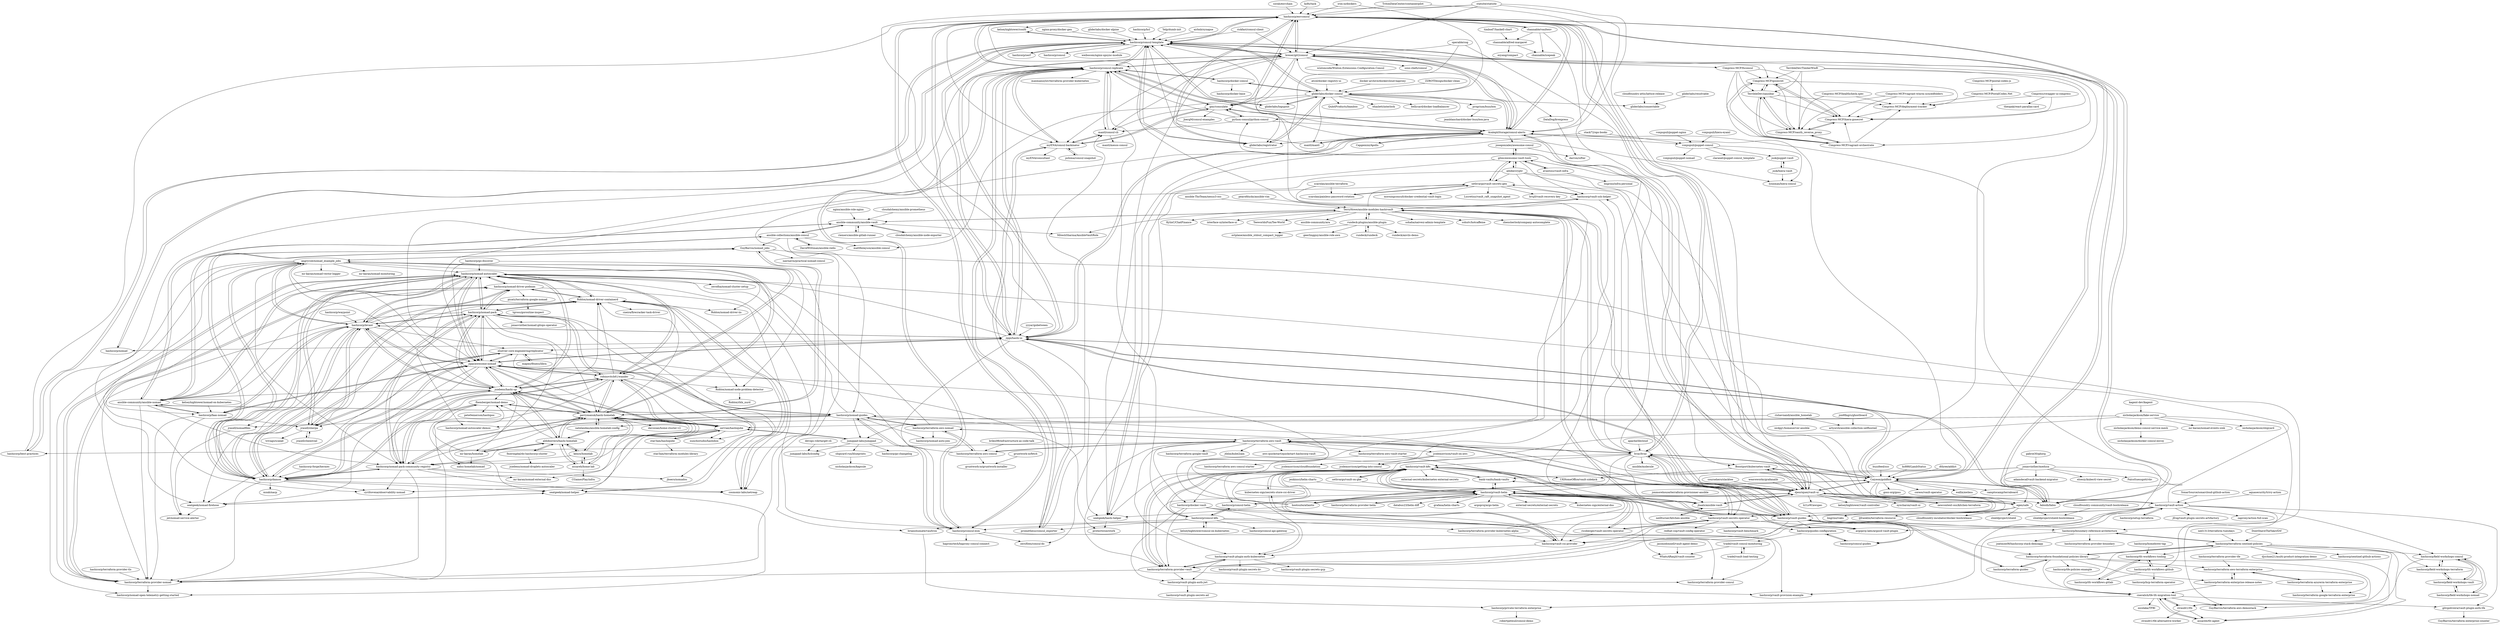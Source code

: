 digraph G {
"sorah/envchain" -> "hashicorp/envconsul" ["e"=1]
"kelseyhightower/confd" -> "hashicorp/consul-template" ["e"=1]
"nginx/ansible-role-nginx" -> "ansible-community/ansible-vault" ["e"=1]
"hashicorp/envconsul" -> "hashicorp/consul-template"
"hashicorp/envconsul" -> "breser/git2consul"
"hashicorp/envconsul" -> "hashicorp/consul-replicate"
"hashicorp/envconsul" -> "gliderlabs/registrator" ["e"=1]
"hashicorp/envconsul" -> "jippi/hashi-ui"
"hashicorp/envconsul" -> "hashicorp/consul-esm"
"hashicorp/envconsul" -> "gmr/consulate"
"hashicorp/envconsul" -> "hvac/hvac"
"hashicorp/envconsul" -> "Caiyeon/goldfish"
"hashicorp/envconsul" -> "fabiolb/fabio" ["e"=1]
"hashicorp/envconsul" -> "kelseyhightower/confd" ["e"=1]
"hashicorp/envconsul" -> "myENA/consul-backinator"
"hashicorp/envconsul" -> "djenriquez/vault-ui"
"hashicorp/envconsul" -> "AcalephStorage/consul-alerts"
"hashicorp/envconsul" -> "channable/vaultenv"
"nginx-proxy/docker-gen" -> "hashicorp/consul-template" ["e"=1]
"cloudalchemy/ansible-prometheus" -> "ansible-community/ansible-vault" ["e"=1]
"cloudalchemy/ansible-node-exporter" -> "ansible-community/ansible-vault" ["e"=1]
"gliderlabs/logspout" -> "hashicorp/consul-template" ["e"=1]
"gliderlabs/logspout" -> "gliderlabs/docker-consul" ["e"=1]
"SonarSource/sonarcloud-github-action" -> "hashicorp/vault-action" ["e"=1]
"buzzfeed/sso" -> "Caiyeon/goldfish" ["e"=1]
"kubernetes-sigs/secrets-store-csi-driver" -> "hashicorp/vault-csi-provider" ["e"=1]
"kubernetes-sigs/secrets-store-csi-driver" -> "hashicorp/vault-k8s" ["e"=1]
"DavidWittman/ansible-redis" -> "ansible-collections/ansible-consul" ["e"=1]
"hashicorp/nomad-driver-podman" -> "Roblox/nomad-driver-containerd"
"hashicorp/nomad-driver-podman" -> "hashicorp/nomad-autoscaler"
"hashicorp/nomad-driver-podman" -> "hashicorp/terraform-provider-nomad"
"hashicorp/nomad-driver-podman" -> "hashicorp/nomad-pack"
"hashicorp/nomad-driver-podman" -> "picatz/terraform-google-nomad"
"hashicorp/nomad-driver-podman" -> "hashicorp/levant"
"hashicorp/nomad-driver-podman" -> "cosmonic-labs/netreap"
"ansible-ThoTeam/nexus3-oss" -> "TerryHowe/ansible-modules-hashivault" ["e"=1]
"bank-vaults/bank-vaults" -> "hashicorp/vault-helm" ["e"=1]
"bank-vaults/bank-vaults" -> "hashicorp/vault-k8s" ["e"=1]
"sethvargo/vault-on-gke" -> "hashicorp/vault-helm" ["e"=1]
"sethvargo/vault-on-gke" -> "hashicorp/vault-k8s" ["e"=1]
"hashicorp/terraform-aws-vault" -> "hashicorp/terraform-aws-consul"
"hashicorp/terraform-aws-vault" -> "hashicorp/terraform-aws-vault-starter"
"hashicorp/terraform-aws-vault" -> "hashicorp/terraform-aws-nomad"
"hashicorp/terraform-aws-vault" -> "hashicorp/vault-guides"
"hashicorp/terraform-aws-vault" -> "hashicorp/terraform-provider-vault" ["e"=1]
"hashicorp/terraform-aws-vault" -> "hashicorp/terraform-google-vault" ["e"=1]
"hashicorp/terraform-aws-vault" -> "jtblin/kube2iam" ["e"=1]
"hashicorp/terraform-aws-vault" -> "hashicorp/vault-helm"
"hashicorp/terraform-aws-vault" -> "hashicorp/vault-plugin-auth-kubernetes"
"hashicorp/terraform-aws-vault" -> "aws-quickstart/quickstart-hashicorp-vault" ["e"=1]
"hashicorp/terraform-aws-vault" -> "jcolemorrison/vault-on-aws"
"hashicorp/terraform-aws-vault" -> "hvac/hvac"
"hashicorp/terraform-aws-vault" -> "hashicorp/best-practices" ["e"=1]
"hashicorp/terraform-aws-vault" -> "hashicorp/docker-vault"
"hashicorp/terraform-aws-vault" -> "newcontext-oss/kitchen-terraform" ["e"=1]
"hashicorp/terraform-aws-consul" -> "hashicorp/terraform-aws-vault"
"hashicorp/terraform-aws-consul" -> "hashicorp/terraform-aws-nomad"
"hashicorp/terraform-aws-consul" -> "hashicorp/nomad-autoscaler"
"hashicorp/terraform-aws-consul" -> "gruntwork-io/gruntwork-installer"
"gabrie30/ghorg" -> "jonasvinther/medusa" ["e"=1]
"gmr/consulate" -> "python-consul/python-consul"
"gmr/consulate" -> "hashicorp/consul-replicate"
"gmr/consulate" -> "myENA/consul-backinator"
"gmr/consulate" -> "lynxman/hiera-consul"
"gmr/consulate" -> "JoergM/consul-examples"
"gmr/consulate" -> "hashicorp/envconsul"
"gmr/consulate" -> "mantl/consul-cli"
"GuyBarros/nomad_jobs" -> "angrycub/nomad_example_jobs"
"GuyBarros/nomad_jobs" -> "nairnavin/practical-nomad-consul"
"GuyBarros/nomad_jobs" -> "hashicorp/damon"
"GuyBarros/nomad_jobs" -> "perrymanuk/hashi-homelab"
"GuyBarros/nomad_jobs" -> "GuyBarros/terraform-aws-demostack"
"hashicorp/terraform-guides" -> "hashicorp/vault-guides" ["e"=1]
"hashicorp/terraform-guides" -> "hashicorp/terraform-foundational-policies-library" ["e"=1]
"hashicorp/serf" -> "hashicorp/consul-template" ["e"=1]
"scarolan/painless-password-rotation" -> "sethvargo/vault-secrets-gen"
"hashicorp/consul-helm" -> "hashicorp/consul-k8s"
"hashicorp/consul-helm" -> "hashicorp/vault-helm"
"hashicorp/consul-k8s" -> "hashicorp/consul-helm"
"hashicorp/consul-k8s" -> "hashicorp/consul-esm"
"hashicorp/consul-k8s" -> "hashicorp/terraform-provider-consul"
"hashicorp/consul-k8s" -> "hashicorp/consul-replicate"
"hashicorp/consul-k8s" -> "hashicorp/consul-api-gateway"
"hashicorp/consul-k8s" -> "kelseyhightower/consul-on-kubernetes" ["e"=1]
"hashicorp/consul-k8s" -> "prometheus/consul_exporter" ["e"=1]
"hashicorp/consul-k8s" -> "hashicorp/vault-k8s"
"hashicorp/consul-k8s" -> "hashicorp/terraform-provider-kubernetes-alpha" ["e"=1]
"hashicorp/vault-guides" -> "hashicorp/terraform-guides" ["e"=1]
"hashicorp/vault-guides" -> "hashicorp/terraform-aws-vault"
"hashicorp/vault-guides" -> "hashicorp/vault-helm"
"hashicorp/vault-guides" -> "brianshumate/vaultron"
"hashicorp/vault-guides" -> "sethvargo/vault-secrets-gen"
"hashicorp/vault-guides" -> "hashicorp/terraform-provider-vault" ["e"=1]
"hashicorp/vault-guides" -> "hashicorp/consul-guides"
"hashicorp/vault-guides" -> "bank-vaults/bank-vaults" ["e"=1]
"hashicorp/vault-guides" -> "hvac/hvac"
"hashicorp/vault-guides" -> "hashicorp/vault-k8s"
"hashicorp/vault-guides" -> "hashicorp/boundary-reference-architecture"
"hashicorp/vault-guides" -> "hashicorp/guides-configuration"
"hashicorp/vault-guides" -> "hashicorp/nomad-guides"
"hashicorp/vault-guides" -> "gites/awesome-vault-tools"
"hashicorp/vault-guides" -> "hashicorp/terraform-foundational-policies-library"
"hashicorp/vault-helm" -> "hashicorp/vault-k8s"
"hashicorp/vault-helm" -> "hashicorp/consul-helm"
"hashicorp/vault-helm" -> "hashicorp/vault-secrets-operator"
"hashicorp/vault-helm" -> "hashicorp/vault-guides"
"hashicorp/vault-helm" -> "hashicorp/vault-csi-provider"
"hashicorp/vault-helm" -> "bank-vaults/bank-vaults" ["e"=1]
"hashicorp/vault-helm" -> "hashicorp/terraform-provider-vault" ["e"=1]
"hashicorp/vault-helm" -> "argoproj-labs/argocd-vault-plugin" ["e"=1]
"hashicorp/vault-helm" -> "hashicorp/terraform-provider-helm" ["e"=1]
"hashicorp/vault-helm" -> "databus23/helm-diff" ["e"=1]
"hashicorp/vault-helm" -> "grafana/helm-charts" ["e"=1]
"hashicorp/vault-helm" -> "hashicorp/vault-action"
"hashicorp/vault-helm" -> "argoproj/argo-helm" ["e"=1]
"hashicorp/vault-helm" -> "external-secrets/external-secrets" ["e"=1]
"hashicorp/vault-helm" -> "kubernetes-sigs/external-dns" ["e"=1]
"hashicorp/faas-nomad" -> "jet/nomad-service-alerter"
"hashicorp/faas-nomad" -> "jippi/awesome-nomad"
"hashicorp/faas-nomad" -> "hashicorp/terraform-provider-nomad"
"hashicorp/faas-nomad" -> "hashicorp/levant"
"hashicorp/faas-nomad" -> "jrasell/sherpa"
"hashicorp/faas-nomad" -> "ansible-community/ansible-nomad"
"nicholasjackson/fake-service" -> "jumppad-labs/jumppad"
"nicholasjackson/fake-service" -> "jcolemorrison/getting-into-consul"
"nicholasjackson/fake-service" -> "nicholasjackson/shipyard"
"nicholasjackson/fake-service" -> "nicholasjackson/demo-consul-service-mesh"
"nicholasjackson/fake-service" -> "mr-karan/nomad-events-sink"
"nicholasjackson/fake-service" -> "hashicorp/boundary-reference-architecture"
"nicholasjackson/fake-service" -> "servian/hashiqube"
"hashicorp/nomad-guides" -> "hashicorp/consul-guides"
"hashicorp/nomad-guides" -> "jippi/awesome-nomad"
"hashicorp/nomad-guides" -> "ansible-community/ansible-nomad"
"hashicorp/nomad-guides" -> "hashicorp/terraform-aws-nomad"
"hashicorp/nomad-guides" -> "hashicorp/consul-esm"
"hashicorp/nomad-guides" -> "hashicorp/nomad-autoscaler-demos"
"hashicorp/nomad-guides" -> "hashicorp/nomad-autoscaler"
"hashicorp/nomad-guides" -> "hashicorp/nomad-pack-community-registry"
"hashicorp/nomad-guides" -> "jumppad-labs/jumppad"
"hashicorp/nomad-guides" -> "jrasell/nomadfiles"
"hashicorp/nomad-guides" -> "hashicorp/nomad-auto-join"
"hashicorp/levant" -> "jippi/awesome-nomad"
"hashicorp/levant" -> "jippi/hashi-ui"
"hashicorp/levant" -> "hashicorp/nomad-autoscaler"
"hashicorp/levant" -> "jrasell/sherpa"
"hashicorp/levant" -> "hashicorp/nomad-pack"
"hashicorp/levant" -> "elsevier-core-engineering/replicator"
"hashicorp/levant" -> "hashicorp/damon"
"hashicorp/levant" -> "hashicorp/faas-nomad"
"hashicorp/levant" -> "hashicorp/nomad-driver-podman"
"hashicorp/levant" -> "jsiebens/hashi-up"
"hashicorp/levant" -> "angrycub/nomad_example_jobs"
"hashicorp/levant" -> "seatgeek/nomad-firehose"
"hashicorp/levant" -> "Roblox/nomad-driver-containerd"
"hashicorp/levant" -> "ansible-community/ansible-nomad"
"hashicorp/levant" -> "jrasell/nomadfiles"
"voxpupuli/puppet-consul" -> "claranet/puppet-consul_template"
"voxpupuli/puppet-consul" -> "lynxman/hiera-consul"
"voxpupuli/puppet-consul" -> "jsok/puppet-vault"
"voxpupuli/puppet-consul" -> "voxpupuli/puppet-nomad"
"angrycub/nomad_example_jobs" -> "GuyBarros/nomad_jobs"
"angrycub/nomad_example_jobs" -> "hashicorp/damon"
"angrycub/nomad_example_jobs" -> "hashicorp/nomad-pack-community-registry"
"angrycub/nomad_example_jobs" -> "jippi/awesome-nomad"
"angrycub/nomad_example_jobs" -> "cyriltovena/observability-nomad"
"angrycub/nomad_example_jobs" -> "robinovitch61/wander"
"angrycub/nomad_example_jobs" -> "perrymanuk/hashi-homelab"
"angrycub/nomad_example_jobs" -> "Roblox/nomad-driver-iis"
"angrycub/nomad_example_jobs" -> "hashicorp/levant"
"angrycub/nomad_example_jobs" -> "mr-karan/nomad-vector-logger"
"angrycub/nomad_example_jobs" -> "hashicorp/nomad-open-telemetry-getting-started"
"angrycub/nomad_example_jobs" -> "Roblox/nomad-node-problem-detector"
"angrycub/nomad_example_jobs" -> "hashicorp/terraform-provider-nomad"
"angrycub/nomad_example_jobs" -> "hashicorp/nomad-autoscaler"
"angrycub/nomad_example_jobs" -> "mr-karan/nomad-monitoring"
"voxpupuli/hiera-eyaml" -> "voxpupuli/puppet-consul" ["e"=1]
"tradel/vault-load-testing" -> "tradel/vault-consul-monitoring"
"avantoss/vault-infra" -> "lingrino/infra-personal"
"avantoss/vault-infra" -> "gites/awesome-vault-tools"
"sethvargo/vault-secrets-gen" -> "scarolan/painless-password-rotation"
"sethvargo/vault-secrets-gen" -> "brianshumate/vaultron"
"sethvargo/vault-secrets-gen" -> "hashicorp/vault-ssh-helper"
"sethvargo/vault-secrets-gen" -> "gites/awesome-vault-tools"
"sethvargo/vault-secrets-gen" -> "morningconsult/docker-credential-vault-login"
"sethvargo/vault-secrets-gen" -> "Lucretius/vault_raft_snapshot_agent"
"sethvargo/vault-secrets-gen" -> "bruj0/vault-recovery-key"
"gites/awesome-vault-tools" -> "josegonzalez/awesome-consul"
"gites/awesome-vault-tools" -> "adobe/cryptr"
"gites/awesome-vault-tools" -> "avantoss/vault-infra"
"gites/awesome-vault-tools" -> "seatgeek/hashi-helper"
"gites/awesome-vault-tools" -> "sethvargo/vault-secrets-gen"
"gites/awesome-vault-tools" -> "hashicorp/vault-ssh-helper"
"hashicorp/terraform-provider-tfe" -> "hashicorp/terraform-aws-terraform-enterprise" ["e"=1]
"hashicorp/terraform-provider-tfe" -> "assareh/tfc-agent" ["e"=1]
"scarolan/ansible-terraform" -> "scarolan/painless-password-rotation" ["e"=1]
"scarolan/ansible-terraform" -> "hashicorp/terraform-aws-vault" ["e"=1]
"hashicorp/consul-esm" -> "hashicorp/nomad-guides"
"hashicorp/consul-esm" -> "hashicorp/consul-replicate"
"hashicorp/consul-esm" -> "hashicorp/terraform-provider-consul"
"hashicorp/consul-esm" -> "Roblox/nomad-driver-containerd"
"hashicorp/consul-esm" -> "zeroXten/consul-do"
"hashicorp/consul-esm" -> "hashicorp/envconsul"
"hashicorp/consul-esm" -> "haproxytech/haproxy-consul-connect" ["e"=1]
"channable/alfred-margaret" -> "channable/icepeak"
"channable/alfred-margaret" -> "ezyang/compact" ["e"=1]
"voxpupuli/puppet-nginx" -> "voxpupuli/puppet-consul" ["e"=1]
"jrasell/sherpa" -> "jrasell/chemtrail"
"jrasell/sherpa" -> "elsevier-core-engineering/replicator"
"jrasell/sherpa" -> "trivago/scalad"
"jrasell/sherpa" -> "hashicorp/nomad-autoscaler"
"jrasell/sherpa" -> "hashicorp/levant"
"hashicorp/consul-guides" -> "hashicorp/guides-configuration"
"hashicorp/vault-plugin-auth-jwt" -> "hashicorp/vault-provision-example"
"hashicorp/vault-plugin-auth-jwt" -> "hashicorp/vault-plugin-secrets-ad"
"hashicorp/terraform-aws-nomad" -> "hashicorp/terraform-aws-consul"
"hashicorp/terraform-aws-nomad" -> "hashicorp/nomad-guides"
"hashicorp/terraform-aws-nomad" -> "hashicorp/terraform-aws-vault"
"hashicorp/terraform-aws-nomad" -> "hashicorp/nomad-auto-join"
"hashicorp/terraform-aws-nomad" -> "hashicorp/nomad-autoscaler"
"hashicorp/vault-plugin-auth-kubernetes" -> "hashicorp/vault-plugin-secrets-kv"
"hashicorp/vault-plugin-auth-kubernetes" -> "hashicorp/vault-plugin-auth-jwt"
"hashicorp/vault-plugin-auth-kubernetes" -> "hashicorp/vault-plugin-secrets-gcp"
"hashicorp/vault-plugin-auth-kubernetes" -> "hashicorp/terraform-provider-vault" ["e"=1]
"tradel/vault-consul-monitoring" -> "tradel/vault-load-testing"
"tradel/vault-consul-monitoring" -> "WhatsARanjit/vault-counter"
"hashicorp/private-terraform-enterprise" -> "robertpeteuil/consul-demo"
"gliderlabs/docker-alpine" -> "hashicorp/consul-template" ["e"=1]
"hashicorp/consul-template" -> "gliderlabs/registrator" ["e"=1]
"hashicorp/consul-template" -> "hashicorp/envconsul"
"hashicorp/consul-template" -> "kelseyhightower/confd" ["e"=1]
"hashicorp/consul-template" -> "fabiolb/fabio" ["e"=1]
"hashicorp/consul-template" -> "hashicorp/consul" ["e"=1]
"hashicorp/consul-template" -> "gliderlabs/docker-consul"
"hashicorp/consul-template" -> "hashicorp/nomad" ["e"=1]
"hashicorp/consul-template" -> "jippi/hashi-ui"
"hashicorp/consul-template" -> "breser/git2consul"
"hashicorp/consul-template" -> "hashicorp/consul-replicate"
"hashicorp/consul-template" -> "weibocom/nginx-upsync-module" ["e"=1]
"hashicorp/consul-template" -> "AcalephStorage/consul-alerts"
"hashicorp/consul-template" -> "hashicorp/serf" ["e"=1]
"hashicorp/consul-template" -> "gliderlabs/logspout" ["e"=1]
"hashicorp/consul-template" -> "hashicorp/best-practices" ["e"=1]
"gliderlabs/registrator" -> "hashicorp/consul-template" ["e"=1]
"gliderlabs/registrator" -> "gliderlabs/docker-consul" ["e"=1]
"gliderlabs/registrator" -> "hashicorp/envconsul" ["e"=1]
"AcalephStorage/consul-alerts" -> "jippi/hashi-ui"
"AcalephStorage/consul-alerts" -> "josegonzalez/awesome-consul"
"AcalephStorage/consul-alerts" -> "hashicorp/consul-template"
"AcalephStorage/consul-alerts" -> "djenriquez/vault-ui"
"AcalephStorage/consul-alerts" -> "gmr/consulate"
"AcalephStorage/consul-alerts" -> "breser/git2consul"
"AcalephStorage/consul-alerts" -> "hashicorp/consul-replicate"
"AcalephStorage/consul-alerts" -> "hashicorp/envconsul"
"AcalephStorage/consul-alerts" -> "mantl/mantl" ["e"=1]
"AcalephStorage/consul-alerts" -> "gliderlabs/registrator" ["e"=1]
"AcalephStorage/consul-alerts" -> "jippi/awesome-nomad"
"AcalephStorage/consul-alerts" -> "fabiolb/fabio" ["e"=1]
"AcalephStorage/consul-alerts" -> "Capgemini/Apollo" ["e"=1]
"AcalephStorage/consul-alerts" -> "zeroXten/consul-do"
"AcalephStorage/consul-alerts" -> "voxpupuli/puppet-consul"
"jsiebens/hashi-up" -> "perrymanuk/hashi-homelab"
"jsiebens/hashi-up" -> "jippi/awesome-nomad"
"jsiebens/hashi-up" -> "aldoborrero/hashi-homelab"
"jsiebens/hashi-up" -> "robinovitch61/wander"
"jsiebens/hashi-up" -> "hashicorp/damon"
"jsiebens/hashi-up" -> "servian/hashiqube"
"jsiebens/hashi-up" -> "hashicorp/nomad-autoscaler"
"jsiebens/hashi-up" -> "hashicorp/levant"
"jsiebens/hashi-up" -> "hashicorp/nomad-pack"
"jsiebens/hashi-up" -> "angrycub/nomad_example_jobs"
"jsiebens/hashi-up" -> "hashicorp/nomad-pack-community-registry"
"jsiebens/hashi-up" -> "Roblox/nomad-driver-containerd"
"jsiebens/hashi-up" -> "ansible-community/ansible-nomad"
"jsiebens/hashi-up" -> "mr-karan/homelab"
"jsiebens/hashi-up" -> "fhemberger/nomad-demo"
"rickfast/consul-client" -> "breser/git2consul" ["e"=1]
"rickfast/consul-client" -> "hashicorp/consul-template" ["e"=1]
"atcol/docker-registry-ui" -> "gliderlabs/docker-consul" ["e"=1]
"aquasecurity/trivy-action" -> "hashicorp/vault-action" ["e"=1]
"hashicorp/vault-action" -> "hashicorp/vault-helm"
"hashicorp/vault-action" -> "gitrgoliveira/vault-plugin-auth-tfe"
"hashicorp/vault-action" -> "hashicorp/setup-terraform" ["e"=1]
"hashicorp/vault-action" -> "hashicorp/tfc-workflows-github"
"hashicorp/vault-action" -> "hashicorp/terraform-provider-vault" ["e"=1]
"hashicorp/vault-action" -> "jfrog/vault-plugin-secrets-artifactory"
"hashicorp/vault-action" -> "hashicorp/nomad-autoscaler"
"hashicorp/vault-action" -> "hashicorp/vault-provision-example"
"hashicorp/vault-action" -> "hashicorp/vault-guides"
"hashicorp/vault-action" -> "hashicorp/field-workshops-consul"
"hashicorp/vault-action" -> "hashicorp/vault-secrets-operator"
"hashicorp/vault-action" -> "zaproxy/action-full-scan" ["e"=1]
"hashicorp/vault-action" -> "hashicorp/vault-csi-provider"
"hashicorp/hcl" -> "hashicorp/consul-template" ["e"=1]
"gliderlabs/docker-consul" -> "gliderlabs/registrator" ["e"=1]
"gliderlabs/docker-consul" -> "hashicorp/consul-template"
"gliderlabs/docker-consul" -> "gliderlabs/logspout" ["e"=1]
"gliderlabs/docker-consul" -> "hashicorp/docker-consul"
"gliderlabs/docker-consul" -> "gliderlabs/connectable"
"gliderlabs/docker-consul" -> "mantl/mantl" ["e"=1]
"gliderlabs/docker-consul" -> "mattfinlayson/ansible-consul" ["e"=1]
"gliderlabs/docker-consul" -> "progrium/busybox"
"gliderlabs/docker-consul" -> "gmr/consulate"
"gliderlabs/docker-consul" -> "QubitProducts/bamboo" ["e"=1]
"gliderlabs/docker-consul" -> "AcalephStorage/consul-alerts"
"gliderlabs/docker-consul" -> "ehazlett/interlock" ["e"=1]
"gliderlabs/docker-consul" -> "breser/git2consul"
"gliderlabs/docker-consul" -> "bellycard/docker-loadbalancer"
"gliderlabs/docker-consul" -> "python-consul/python-consul"
"hashicorp/setup-terraform" -> "hashicorp/vault-action" ["e"=1]
"breser/git2consul" -> "hashicorp/envconsul"
"breser/git2consul" -> "Cimpress-MCP/fsconsul"
"breser/git2consul" -> "DataDog/kvexpress"
"breser/git2consul" -> "hashicorp/consul-replicate"
"breser/git2consul" -> "hashicorp/consul-template"
"breser/git2consul" -> "myENA/consul-backinator"
"breser/git2consul" -> "seatgeek/hashi-helper"
"breser/git2consul" -> "jippi/hashi-ui"
"breser/git2consul" -> "gmr/consulate"
"breser/git2consul" -> "AcalephStorage/consul-alerts"
"breser/git2consul" -> "Cimpress-MCP/gosecret"
"breser/git2consul" -> "gliderlabs/registrator" ["e"=1]
"breser/git2consul" -> "wintoncode/Winton.Extensions.Configuration.Consul" ["e"=1]
"breser/git2consul" -> "sous-chefs/consul" ["e"=1]
"breser/git2consul" -> "mantl/consul-cli"
"nicholasjackson/demo-consul-service-mesh" -> "nicholasjackson/docker-consul-envoy"
"mantl/mantl" -> "hashicorp/consul-template" ["e"=1]
"mantl/mantl" -> "AcalephStorage/consul-alerts" ["e"=1]
"coursehero/slacktee" -> "djenriquez/vault-ui" ["e"=1]
"hashicorp/terraform-enterprise-release-notes" -> "cneralich/tfe-tfc-migration-tool"
"hashicorp/terraform-enterprise-release-notes" -> "hashicorp/terraform-aws-terraform-enterprise"
"hashicorp/waypoint" -> "hashicorp/levant" ["e"=1]
"mr-karan/homelab" -> "fhemberger/nomad-demo"
"mr-karan/homelab" -> "aldoborrero/hashi-homelab"
"mr-karan/homelab" -> "nahsi-homelab/nomad"
"mr-karan/homelab" -> "perrymanuk/hashi-homelab"
"hashicorp/vault-k8s" -> "hashicorp/vault-helm"
"hashicorp/vault-k8s" -> "hashicorp/vault-csi-provider"
"hashicorp/vault-k8s" -> "hashicorp/terraform-provider-vault" ["e"=1]
"hashicorp/vault-k8s" -> "hashicorp/vault-plugin-auth-kubernetes"
"hashicorp/vault-k8s" -> "hashicorp/vault-secrets-operator"
"hashicorp/vault-k8s" -> "bank-vaults/bank-vaults" ["e"=1]
"hashicorp/vault-k8s" -> "kubernetes-sigs/secrets-store-csi-driver" ["e"=1]
"hashicorp/vault-k8s" -> "ricoberger/vault-secrets-operator" ["e"=1]
"hashicorp/vault-k8s" -> "UKHomeOffice/vault-sidekick"
"hashicorp/vault-k8s" -> "hashicorp/vault-guides"
"hashicorp/vault-k8s" -> "sethvargo/vault-on-gke" ["e"=1]
"hashicorp/vault-k8s" -> "external-secrets/kubernetes-external-secrets" ["e"=1]
"hashicorp/vault-k8s" -> "hashicorp/consul-helm"
"hashicorp/vault-k8s" -> "hashicorp/consul-k8s"
"hashicorp/vault-k8s" -> "hashicorp/docker-vault"
"jumppad-labs/jumppad" -> "shipyard-run/blueprints"
"jumppad-labs/jumppad" -> "jumppad-labs/hclconfig"
"jumppad-labs/jumppad" -> "servian/hashiqube"
"jumppad-labs/jumppad" -> "hashicorp/go-changelog"
"hashicorp/terraform-aws-vault-starter" -> "hashicorp/terraform-aws-consul-starter"
"hashicorp/terraform-aws-vault-starter" -> "WhatsARanjit/vault-counter"
"hashicorp/nomad-autoscaler" -> "hashicorp/terraform-provider-nomad"
"hashicorp/nomad-autoscaler" -> "hashicorp/nomad-driver-podman"
"hashicorp/nomad-autoscaler" -> "hashicorp/nomad-pack"
"hashicorp/nomad-autoscaler" -> "hashicorp/levant"
"hashicorp/nomad-autoscaler" -> "hashicorp/damon"
"hashicorp/nomad-autoscaler" -> "jrasell/sherpa"
"hashicorp/nomad-autoscaler" -> "jippi/awesome-nomad"
"hashicorp/nomad-autoscaler" -> "hashicorp/nomad-autoscaler-demos"
"hashicorp/nomad-autoscaler" -> "robinovitch61/wander"
"hashicorp/nomad-autoscaler" -> "Roblox/nomad-driver-containerd"
"hashicorp/nomad-autoscaler" -> "ansible-community/ansible-nomad"
"hashicorp/nomad-autoscaler" -> "jsiebens/hashi-up"
"hashicorp/nomad-autoscaler" -> "cosmonic-labs/netreap"
"hashicorp/nomad-autoscaler" -> "zerodha/nomad-cluster-setup" ["e"=1]
"hashicorp/nomad-autoscaler" -> "hashicorp/faas-nomad"
"cloudfoundry-attic/lattice-release" -> "gliderlabs/connectable" ["e"=1]
"progrium/busybox" -> "jeanblanchard/docker-busybox-java"
"hashicorp/consul-replicate" -> "gmr/consulate"
"hashicorp/consul-replicate" -> "myENA/consul-backinator"
"hashicorp/consul-replicate" -> "hashicorp/envconsul"
"hashicorp/consul-replicate" -> "hashicorp/consul-esm"
"hashicorp/consul-replicate" -> "mantl/consul-cli"
"hashicorp/consul-replicate" -> "hashicorp/docker-consul"
"hashicorp/consul-replicate" -> "breser/git2consul"
"hashicorp/consul-replicate" -> "hashicorp/consul-template"
"hashicorp/consul-replicate" -> "jippi/awesome-nomad"
"hashicorp/consul-replicate" -> "jippi/hashi-ui"
"hashicorp/consul-replicate" -> "prometheus/consul_exporter" ["e"=1]
"hashicorp/consul-replicate" -> "seatgeek/nomad-firehose"
"hashicorp/consul-replicate" -> "maxmanuylov/terraform-provider-kubernetes"
"hashicorp/consul-replicate" -> "AcalephStorage/consul-alerts"
"python-consul/python-consul" -> "gmr/consulate"
"python-consul/python-consul" -> "mantl/consul-cli"
"python-consul/python-consul" -> "AcalephStorage/consul-alerts"
"python-consul/python-consul" -> "hashicorp/consul-replicate"
"hashicorp/terraform-foundational-policies-library" -> "hashicorp/terraform-sentinel-policies"
"hashicorp/terraform-foundational-policies-library" -> "cneralich/tfe-tfc-migration-tool"
"hashicorp/terraform-foundational-policies-library" -> "hashicorp/terraform-enterprise-release-notes"
"hashicorp/terraform-foundational-policies-library" -> "hashicorp/tfe-policies-example"
"hashicorp/terraform-foundational-policies-library" -> "hashicorp/terraform-aws-terraform-enterprise"
"hashicorp/terraform-foundational-policies-library" -> "straubt1/tfx"
"hashicorp/terraform-foundational-policies-library" -> "hashicorp/terraform-guides" ["e"=1]
"ned1313/terraform-tuesdays" -> "hashicorp/terraform-sentinel-policies" ["e"=1]
"perrymanuk/hashi-homelab" -> "aldoborrero/hashi-homelab"
"perrymanuk/hashi-homelab" -> "assareh/home-lab"
"perrymanuk/hashi-homelab" -> "jsiebens/hashi-up"
"perrymanuk/hashi-homelab" -> "jippi/awesome-nomad"
"perrymanuk/hashi-homelab" -> "kencx/homelab"
"perrymanuk/hashi-homelab" -> "hashicorp/nomad-pack-community-registry"
"perrymanuk/hashi-homelab" -> "fhemberger/nomad-demo"
"perrymanuk/hashi-homelab" -> "davosian/home-cluster-v2"
"perrymanuk/hashi-homelab" -> "natelandau/ansible-homelab-config"
"perrymanuk/hashi-homelab" -> "GuyBarros/nomad_jobs"
"perrymanuk/hashi-homelab" -> "robinovitch61/wander"
"perrymanuk/hashi-homelab" -> "mr-karan/nomad-external-dns"
"perrymanuk/hashi-homelab" -> "servian/hashiqube"
"perrymanuk/hashi-homelab" -> "angrycub/nomad_example_jobs"
"perrymanuk/hashi-homelab" -> "Roblox/nomad-driver-containerd"
"ricoberger/vault-secrets-operator" -> "hashicorp/vault-secrets-operator" ["e"=1]
"ricoberger/vault-secrets-operator" -> "hashicorp/vault-k8s" ["e"=1]
"ricoberger/vault-secrets-operator" -> "hashicorp/vault-csi-provider" ["e"=1]
"TerribleDev/TimberWinR" -> "TerribleDev/zanzibar"
"TerribleDev/TimberWinR" -> "Cimpress-MCP/vagrant-orchestrate"
"TerribleDev/TimberWinR" -> "Cimpress-MCP/hiera-gosecret"
"TerribleDev/TimberWinR" -> "Cimpress-MCP/oauth_reverse_proxy"
"TerribleDev/TimberWinR" -> "Cimpress-MCP/gosecret"
"Cimpress-MCP/fsconsul" -> "Cimpress-MCP/hiera-gosecret"
"Cimpress-MCP/fsconsul" -> "Cimpress-MCP/gosecret"
"Cimpress-MCP/fsconsul" -> "Cimpress-MCP/oauth_reverse_proxy"
"Cimpress-MCP/fsconsul" -> "TerribleDev/zanzibar"
"Cimpress-MCP/fsconsul" -> "Cimpress-MCP/vagrant-orchestrate"
"Cimpress-MCP/oauth_reverse_proxy" -> "Cimpress-MCP/hiera-gosecret"
"Cimpress-MCP/oauth_reverse_proxy" -> "TerribleDev/zanzibar"
"Cimpress-MCP/oauth_reverse_proxy" -> "Cimpress-MCP/vagrant-orchestrate"
"Cimpress-MCP/vagrant-orchestrate" -> "TerribleDev/zanzibar"
"Cimpress-MCP/vagrant-orchestrate" -> "Cimpress-MCP/oauth_reverse_proxy"
"Cimpress-MCP/vagrant-orchestrate" -> "Cimpress-MCP/hiera-gosecret"
"Cimpress-MCP/vagrant-orchestrate" -> "Cimpress-MCP/deployment-tracker"
"Cimpress-MCP/vagrant-orchestrate" -> "Cimpress-MCP/gosecret"
"Cimpress-MCP/hiera-gosecret" -> "Cimpress-MCP/oauth_reverse_proxy"
"Cimpress-MCP/hiera-gosecret" -> "Cimpress-MCP/gosecret"
"TerribleDev/zanzibar" -> "Cimpress-MCP/vagrant-orchestrate"
"TerribleDev/zanzibar" -> "Cimpress-MCP/oauth_reverse_proxy"
"TerribleDev/zanzibar" -> "Cimpress-MCP/hiera-gosecret"
"TerribleDev/zanzibar" -> "Cimpress-MCP/gosecret"
"TerribleDev/zanzibar" -> "Cimpress-MCP/deployment-tracker"
"hashicorp/field-workshops-terraform" -> "hashicorp/field-workshops-vault"
"hashicorp/field-workshops-terraform" -> "hashicorp/field-workshops-consul"
"cneralich/tfe-tfc-migration-tool" -> "straubt1/tfx"
"cneralich/tfe-tfc-migration-tool" -> "nicolaka/TFBI"
"cneralich/tfe-tfc-migration-tool" -> "GuyBarros/terraform-aws-demostack"
"cneralich/tfe-tfc-migration-tool" -> "gitrgoliveira/vault-plugin-auth-tfe"
"cneralich/tfe-tfc-migration-tool" -> "hashicorp/private-terraform-enterprise"
"cneralich/tfe-tfc-migration-tool" -> "assareh/tfc-agent"
"neillturner/kitchen-ansible" -> "jhaals/ansible-vault" ["e"=1]
"hashicorp/homebrew-tap" -> "hashicorp/tfc-workflows-tooling"
"hashicorp/terraform-azurerm-terraform-enterprise" -> "hashicorp/terraform-google-terraform-enterprise"
"hashicorp/terraform-azurerm-terraform-enterprise" -> "hashicorp/terraform-aws-terraform-enterprise"
"hashicorp/terraform-aws-terraform-enterprise" -> "hashicorp/terraform-google-terraform-enterprise"
"hashicorp/terraform-aws-terraform-enterprise" -> "hashicorp/terraform-azurerm-terraform-enterprise"
"hashicorp/terraform-aws-terraform-enterprise" -> "hashicorp/terraform-enterprise-release-notes"
"hashicorp/boundary-reference-architecture" -> "hashicorp/terraform-provider-boundary"
"hashicorp/boundary-reference-architecture" -> "joatmon08/hashicorp-stack-demoapp"
"hashicorp/boundary-reference-architecture" -> "hashicorp/terraform-sentinel-policies"
"hashicorp/boundary-reference-architecture" -> "cneralich/tfe-tfc-migration-tool"
"assareh/tfc-agent" -> "cneralich/tfe-tfc-migration-tool"
"servian/hashiqube" -> "star3am/hashiqube"
"servian/hashiqube" -> "hashicorp/nomad-pack-community-registry"
"servian/hashiqube" -> "cyriltovena/observability-nomad"
"servian/hashiqube" -> "robinovitch61/wander"
"servian/hashiqube" -> "perrymanuk/hashi-homelab"
"servian/hashiqube" -> "jsiebens/hashi-up"
"servian/hashiqube" -> "jumppad-labs/jumppad"
"servian/hashiqube" -> "nunchistudio/hashibox"
"servian/hashiqube" -> "hashicorp/damon"
"jrasell/chemtrail" -> "jrasell/sherpa"
"hashicorp/terraform-provider-kubernetes-alpha" -> "hashicorp/vault-helm" ["e"=1]
"hashicorp/terraform-provider-kubernetes-alpha" -> "hashicorp/vault-csi-provider" ["e"=1]
"fhemberger/nomad-demo" -> "pete0emerson/hashipoc"
"fhemberger/nomad-demo" -> "nahsi-homelab/nomad"
"fhemberger/nomad-demo" -> "hashicorp/nomad-pack-community-registry"
"fhemberger/nomad-demo" -> "perrymanuk/hashi-homelab"
"jenkinsci/helm-charts" -> "hashicorp/vault-helm" ["e"=1]
"jcolemorrison/vault-on-aws" -> "jcolemorrison/cloudfoundation"
"jcolemorrison/vault-on-aws" -> "jcolemorrison/getting-into-consul"
"hashicorp/vault-csi-provider" -> "hashicorp/vault-k8s"
"hashicorp/vault-csi-provider" -> "kubernetes-sigs/secrets-store-csi-driver" ["e"=1]
"hashicorp/vault-csi-provider" -> "hashicorp/vault-plugin-auth-kubernetes"
"Roblox/nomad-driver-containerd" -> "hashicorp/nomad-driver-podman"
"Roblox/nomad-driver-containerd" -> "hashicorp/nomad-pack"
"Roblox/nomad-driver-containerd" -> "Roblox/nomad-driver-iis"
"Roblox/nomad-driver-containerd" -> "cneira/firecracker-task-driver" ["e"=1]
"Roblox/nomad-driver-containerd" -> "Roblox/nomad-node-problem-detector"
"Roblox/nomad-driver-containerd" -> "cosmonic-labs/netreap"
"Roblox/nomad-driver-containerd" -> "hashicorp/damon"
"Roblox/nomad-driver-containerd" -> "hashicorp/nomad-autoscaler"
"Roblox/nomad-driver-containerd" -> "jrasell/sherpa"
"hashicorp/field-workshops-vault" -> "hashicorp/field-workshops-terraform"
"hashicorp/field-workshops-vault" -> "hashicorp/field-workshops-consul"
"hashicorp/field-workshops-vault" -> "hashicorp/field-workshops-nomad"
"picatz/terraform-google-nomad" -> "tgross/goroutine-inspect"
"jasonodonnell/vault-agent-demo" -> "WhatsARanjit/vault-counter"
"hashicorp/field-workshops-nomad" -> "hashicorp/field-workshops-consul"
"hashicorp/field-workshops-nomad" -> "hashicorp/field-workshops-vault"
"hashicorp/field-workshops-consul" -> "hashicorp/field-workshops-nomad"
"hashicorp/field-workshops-consul" -> "hashicorp/field-workshops-vault"
"hashicorp/field-workshops-consul" -> "GuyBarros/terraform-aws-demostack"
"hashicorp/field-workshops-consul" -> "hashicorp/field-workshops-terraform"
"devops-rob/target-cli" -> "jumppad-labs/hclconfig"
"shipyard-run/blueprints" -> "nicholasjackson/kapsule"
"Cimpress-MCP/gosecret" -> "Cimpress-MCP/hiera-gosecret"
"Cimpress-MCP/gosecret" -> "TerribleDev/zanzibar"
"Cimpress-MCP/gosecret" -> "Cimpress-MCP/vagrant-orchestrate"
"Cimpress-MCP/gosecret" -> "Cimpress-MCP/oauth_reverse_proxy"
"Cimpress-MCP/gosecret" -> "Cimpress-MCP/deployment-tracker"
"hashicorp/nomad" -> "hashicorp/consul-template" ["e"=1]
"jonasvinther/medusa" -> "FalcoSuessgott/vkv"
"jonasvinther/medusa" -> "adamdecaf/vault-backend-migrator"
"jonasvinther/medusa" -> "bank-vaults/bank-vaults" ["e"=1]
"jonasvinther/medusa" -> "egen/safe"
"jonasvinther/medusa" -> "elsesiy/kubectl-view-secret" ["e"=1]
"jonasvinther/medusa" -> "hashicorp/vault-secrets-operator"
"jonasvinther/medusa" -> "argoproj-labs/argocd-vault-plugin" ["e"=1]
"hvac/hvac" -> "TerryHowe/ansible-modules-hashivault"
"hvac/hvac" -> "hashicorp/envconsul"
"hvac/hvac" -> "Caiyeon/goldfish"
"hvac/hvac" -> "djenriquez/vault-ui"
"hvac/hvac" -> "jhaals/ansible-vault"
"hvac/hvac" -> "hashicorp/vault-guides"
"hvac/hvac" -> "hashicorp/consul-template"
"hvac/hvac" -> "hashicorp/terraform-provider-vault" ["e"=1]
"hvac/hvac" -> "hashicorp/terraform-aws-vault"
"hvac/hvac" -> "hashicorp/vault-ssh-helper"
"hvac/hvac" -> "python-consul/python-consul"
"hvac/hvac" -> "hashicorp/vault-helm"
"hvac/hvac" -> "ansible/molecule" ["e"=1]
"hvac/hvac" -> "hashicorp/vault-k8s"
"hvac/hvac" -> "Boostport/kubernetes-vault" ["e"=1]
"Capgemini/Apollo" -> "AcalephStorage/consul-alerts" ["e"=1]
"stack72/ops-books" -> "voxpupuli/puppet-consul" ["e"=1]
"stack72/ops-books" -> "seatgeek/hashi-helper" ["e"=1]
"jsok/hiera-vault" -> "jsok/puppet-vault"
"jsok/hiera-vault" -> "lynxman/hiera-consul"
"Cimpress-MCP/vagrant-winrm-syncedfolders" -> "Cimpress-MCP/deployment-tracker"
"Cimpress-MCP/vagrant-winrm-syncedfolders" -> "Cimpress-MCP/hiera-gosecret"
"Cimpress-MCP/vagrant-winrm-syncedfolders" -> "Cimpress-MCP/oauth_reverse_proxy"
"jhaals/ansible-vault" -> "TerryHowe/ansible-modules-hashivault"
"jhaals/ansible-vault" -> "djenriquez/vault-ui"
"jhaals/ansible-vault" -> "neillturner/kitchen-ansible" ["e"=1]
"prometheus/consul_exporter" -> "myENA/consul-backinator" ["e"=1]
"prometheus/consul_exporter" -> "mantl/consul-cli" ["e"=1]
"prometheus/consul_exporter" -> "hashicorp/consul-replicate" ["e"=1]
"hashicorp/damon" -> "robinovitch61/wander"
"hashicorp/damon" -> "hashicorp/nomad-pack"
"hashicorp/damon" -> "jippi/awesome-nomad"
"hashicorp/damon" -> "hashicorp/nomad-autoscaler"
"hashicorp/damon" -> "Roblox/nomad-driver-containerd"
"hashicorp/damon" -> "angrycub/nomad_example_jobs"
"hashicorp/damon" -> "hashicorp/nomad-pack-community-registry"
"hashicorp/damon" -> "jsiebens/hashi-up"
"hashicorp/damon" -> "GuyBarros/nomad_jobs"
"hashicorp/damon" -> "hashicorp/levant"
"hashicorp/damon" -> "seatgeek/nomad-helper"
"hashicorp/damon" -> "cyriltovena/observability-nomad"
"hashicorp/damon" -> "mxab/nacp"
"hashicorp/damon" -> "hashicorp/terraform-provider-nomad"
"hashicorp/damon" -> "cosmonic-labs/netreap"
"ansible-collections/ansible-consul" -> "ansible-community/ansible-nomad"
"ansible-collections/ansible-consul" -> "ansible-community/ansible-vault"
"ansible-collections/ansible-consul" -> "GuyBarros/nomad_jobs"
"ansible-collections/ansible-consul" -> "mattfinlayson/ansible-consul" ["e"=1]
"ansible-collections/ansible-consul" -> "hashicorp/nomad-guides"
"ansible-collections/ansible-consul" -> "DavidWittman/ansible-redis" ["e"=1]
"aldoborrero/hashi-homelab" -> "perrymanuk/hashi-homelab"
"aldoborrero/hashi-homelab" -> "assareh/home-lab"
"aldoborrero/hashi-homelab" -> "natelandau/ansible-homelab-config"
"aldoborrero/hashi-homelab" -> "fhemberger/nomad-demo"
"aldoborrero/hashi-homelab" -> "jsiebens/hashi-up"
"aldoborrero/hashi-homelab" -> "kencx/homelab"
"aldoborrero/hashi-homelab" -> "mr-karan/homelab"
"aldoborrero/hashi-homelab" -> "fmeringdal/do-hashicorp-cluster"
"aldoborrero/hashi-homelab" -> "hashicorp/nomad-pack-community-registry"
"hashicorp/vault-ssh-helper" -> "TerryHowe/ansible-modules-hashivault"
"hashicorp/vault-ssh-helper" -> "hashicorp/guides-configuration"
"josegonzalez/awesome-consul" -> "gites/awesome-vault-tools"
"josegonzalez/awesome-consul" -> "darron/sifter"
"mantl/consul-cli" -> "myENA/consul-backinator"
"mantl/consul-cli" -> "mantl/mesos-consul" ["e"=1]
"mantl/consul-cli" -> "hashicorp/consul-replicate"
"gliderlabs/resolvable" -> "gliderlabs/connectable"
"gitrgoliveira/vault-plugin-auth-tfe" -> "GuyBarros/terraform-enterprise-counter"
"argoproj-labs/argocd-vault-plugin" -> "hashicorp/vault-helm" ["e"=1]
"Roblox/nomad-node-problem-detector" -> "Roblox/rblx_nurd"
"straubt1/tfx" -> "cneralich/tfe-tfc-migration-tool"
"straubt1/tfx" -> "assareh/tfc-agent"
"straubt1/tfx" -> "straubt1/tfe-alternative-worker"
"fmeringdal/do-hashicorp-cluster" -> "jsiebens/nomad-droplets-autoscaler"
"fmeringdal/do-hashicorp-cluster" -> "aldoborrero/hashi-homelab"
"cloudfoundry-community/vault-boshrelease" -> "shieldproject/shield-boshrelease" ["e"=1]
"jsok/puppet-vault" -> "jsok/hiera-vault"
"Cimpress-MCP/PostalCodes.Net" -> "Cimpress-MCP/deployment-tracker"
"Cimpress-MCP/deployment-tracker" -> "Cimpress-MCP/hiera-gosecret"
"Yelp/dumb-init" -> "hashicorp/consul-template" ["e"=1]
"pshima/consul-snapshot" -> "myENA/consul-backinator"
"TritonDataCenter/containerpilot" -> "AcalephStorage/consul-alerts" ["e"=1]
"TritonDataCenter/containerpilot" -> "hashicorp/envconsul" ["e"=1]
"robinovitch61/wander" -> "hashicorp/damon"
"robinovitch61/wander" -> "hashicorp/nomad-pack"
"robinovitch61/wander" -> "hashicorp/nomad-autoscaler"
"robinovitch61/wander" -> "jippi/awesome-nomad"
"robinovitch61/wander" -> "jsiebens/hashi-up"
"robinovitch61/wander" -> "Roblox/nomad-driver-containerd"
"robinovitch61/wander" -> "hashicorp/nomad-pack-community-registry"
"robinovitch61/wander" -> "perrymanuk/hashi-homelab"
"robinovitch61/wander" -> "servian/hashiqube"
"robinovitch61/wander" -> "angrycub/nomad_example_jobs"
"robinovitch61/wander" -> "hashicorp/terraform-provider-nomad"
"robinovitch61/wander" -> "seatgeek/nomad-helper"
"robinovitch61/wander" -> "Roblox/nomad-node-problem-detector"
"robinovitch61/wander" -> "nunchistudio/hashibox"
"fabiolb/fabio" -> "hashicorp/consul-template" ["e"=1]
"fabiolb/fabio" -> "jippi/hashi-ui" ["e"=1]
"fabiolb/fabio" -> "Caiyeon/goldfish" ["e"=1]
"fabiolb/fabio" -> "hashicorp/envconsul" ["e"=1]
"apache/libcloud" -> "hvac/hvac" ["e"=1]
"hashicorp/best-practices" -> "hashicorp/consul-template" ["e"=1]
"hashicorp/best-practices" -> "hashicorp/envconsul" ["e"=1]
"pearofducks/ansible-vim" -> "TerryHowe/ansible-modules-hashivault" ["e"=1]
"iron-io/dockers" -> "gliderlabs/docker-consul" ["e"=1]
"iron-io/dockers" -> "hashicorp/envconsul" ["e"=1]
"statsite/statsite" -> "hashicorp/envconsul" ["e"=1]
"statsite/statsite" -> "breser/git2consul" ["e"=1]
"statsite/statsite" -> "AcalephStorage/consul-alerts" ["e"=1]
"statsite/statsite" -> "jippi/hashi-ui" ["e"=1]
"statsite/statsite" -> "djenriquez/vault-ui" ["e"=1]
"operable/cog" -> "djenriquez/vault-ui" ["e"=1]
"operable/cog" -> "breser/git2consul" ["e"=1]
"operable/cog" -> "seatgeek/hashi-helper" ["e"=1]
"hashicorp/terraform-sentinel-policies" -> "hashicorp/terraform-foundational-policies-library"
"hashicorp/terraform-sentinel-policies" -> "djschnei21/multi-product-integration-demo"
"hashicorp/terraform-sentinel-policies" -> "assareh/tfc-agent"
"hashicorp/terraform-sentinel-policies" -> "cneralich/tfe-tfc-migration-tool"
"hashicorp/terraform-sentinel-policies" -> "straubt1/tfx"
"hashicorp/terraform-sentinel-policies" -> "hashicorp/tfc-workflows-tooling"
"hashicorp/terraform-sentinel-policies" -> "hashicorp/field-workshops-terraform"
"hashicorp/terraform-sentinel-policies" -> "hashicorp/field-workshops-consul"
"hashicorp/terraform-sentinel-policies" -> "hashicorp/boundary-reference-architecture"
"hashicorp/terraform-sentinel-policies" -> "hashicorp/sentinel-github-actions"
"DontShaveTheYak/cf2tf" -> "hashicorp/terraform-sentinel-policies" ["e"=1]
"hashicorp/nomad-pack-community-registry" -> "hashicorp/nomad-pack"
"hashicorp/nomad-pack-community-registry" -> "perrymanuk/hashi-homelab"
"hashicorp/nomad-pack-community-registry" -> "fhemberger/nomad-demo"
"hashicorp/nomad-pack-community-registry" -> "cyriltovena/observability-nomad"
"hashicorp/nomad-pack-community-registry" -> "hashicorp/terraform-provider-nomad"
"hashicorp/nomad-pack-community-registry" -> "mr-karan/nomad-external-dns"
"hashicorp/nomad-pack-community-registry" -> "hashicorp/damon"
"hashicorp/nomad-pack-community-registry" -> "cosmonic-labs/netreap"
"hashicorp/nomad-pack-community-registry" -> "jboero/nomados"
"kencx/homelab" -> "assareh/home-lab"
"kencx/homelab" -> "perrymanuk/hashi-homelab"
"kencx/homelab" -> "aldoborrero/hashi-homelab"
"kencx/homelab" -> "hashicorp/nomad-pack-community-registry"
"myENA/consul-backinator" -> "pshima/consul-snapshot"
"myENA/consul-backinator" -> "mantl/consul-cli"
"myENA/consul-backinator" -> "myENA/consultant"
"myENA/consul-backinator" -> "gmr/consulate"
"myENA/consul-backinator" -> "hashicorp/consul-replicate"
"myENA/consul-backinator" -> "prometheus/consul_exporter" ["e"=1]
"natelandau/ansible-homelab-config" -> "perrymanuk/hashi-homelab"
"natelandau/ansible-homelab-config" -> "aldoborrero/hashi-homelab"
"assareh/home-lab" -> "perrymanuk/hashi-homelab"
"assareh/home-lab" -> "kencx/homelab"
"assareh/home-lab" -> "aldoborrero/hashi-homelab"
"assareh/home-lab" -> "CGamesPlay/infra"
"DataDog/kvexpress" -> "darron/sifter"
"hashicorp/nomad-pack" -> "hashicorp/nomad-pack-community-registry"
"hashicorp/nomad-pack" -> "hashicorp/damon"
"hashicorp/nomad-pack" -> "Roblox/nomad-driver-containerd"
"hashicorp/nomad-pack" -> "robinovitch61/wander"
"hashicorp/nomad-pack" -> "hashicorp/nomad-autoscaler"
"hashicorp/nomad-pack" -> "hashicorp/terraform-provider-nomad"
"hashicorp/nomad-pack" -> "hashicorp/nomad-driver-podman"
"hashicorp/nomad-pack" -> "hashicorp/levant"
"hashicorp/nomad-pack" -> "cosmonic-labs/netreap"
"hashicorp/nomad-pack" -> "jboero/nomados"
"hashicorp/nomad-pack" -> "jippi/awesome-nomad"
"hashicorp/nomad-pack" -> "seatgeek/nomad-helper"
"hashicorp/nomad-pack" -> "jonasvinther/nomad-gitops-operator"
"hashicorp/nomad-pack" -> "perrymanuk/hashi-homelab"
"hashicorp/nomad-pack" -> "jsiebens/hashi-up"
"Cimpress-MCP/healthcheck.spec" -> "Cimpress-MCP/deployment-tracker"
"Cimpress-MCP/healthcheck.spec" -> "Cimpress-MCP/oauth_reverse_proxy"
"brikis98/infrastructure-as-code-talk" -> "hashicorp/terraform-aws-consul" ["e"=1]
"gruntwork-io/fetch" -> "gruntwork-io/gruntwork-installer" ["e"=1]
"docker-archive/dockercloud-haproxy" -> "gliderlabs/docker-consul" ["e"=1]
"adobe/cryptr" -> "gites/awesome-vault-tools"
"adobe/cryptr" -> "sethvargo/vault-secrets-gen"
"adobe/cryptr" -> "hashicorp/vault-ssh-helper"
"adobe/cryptr" -> "lingrino/vaku"
"adobe/cryptr" -> "seatgeek/hashi-helper"
"adobe/cryptr" -> "egen/safe"
"hashicorp/vault-secrets-operator" -> "redhat-cop/vault-config-operator" ["e"=1]
"hashicorp/vault-secrets-operator" -> "hashicorp/vault-helm"
"hashicorp/vault-secrets-operator" -> "hashicorp/vault-k8s"
"hashicorp/vault-secrets-operator" -> "ricoberger/vault-secrets-operator" ["e"=1]
"hashicorp/vault-secrets-operator" -> "hashicorp/vault-benchmark"
"hashicorp/vault-secrets-operator" -> "hashicorp/terraform-provider-vault" ["e"=1]
"hashicorp/vault-secrets-operator" -> "argoproj-labs/argocd-vault-plugin" ["e"=1]
"hashicorp/vault-secrets-operator" -> "hashicorp/vault-csi-provider"
"hashicorp-forge/hermes" -> "hashicorp/damon" ["e"=1]
"ZZROTDesign/docker-clean" -> "gliderlabs/docker-consul" ["e"=1]
"egen/safe" -> "cloudfoundry-incubator/docker-boshrelease" ["e"=1]
"egen/safe" -> "djenriquez/vault-ui"
"egen/safe" -> "shieldproject/shield" ["e"=1]
"egen/safe" -> "lingrino/vaku"
"egen/safe" -> "shieldproject/shield-boshrelease"
"egen/safe" -> "ljfranklin/terraform-resource" ["e"=1]
"rundeck-plugins/ansible-plugin" -> "rundeck/rundeck" ["e"=1]
"rundeck-plugins/ansible-plugin" -> "TerryHowe/ansible-modules-hashivault"
"rundeck-plugins/ansible-plugin" -> "rundeck/anvils-demo"
"rundeck-plugins/ansible-plugin" -> "octplane/ansible_stdout_compact_logger"
"rundeck-plugins/ansible-plugin" -> "geerlingguy/ansible-role-awx" ["e"=1]
"kz8s/tack" -> "hashicorp/envconsul" ["e"=1]
"TerryHowe/ansible-modules-hashivault" -> "jhaals/ansible-vault"
"TerryHowe/ansible-modules-hashivault" -> "ansible-community/ansible-vault"
"TerryHowe/ansible-modules-hashivault" -> "hashicorp/vault-ssh-helper"
"TerryHowe/ansible-modules-hashivault" -> "hvac/hvac"
"TerryHowe/ansible-modules-hashivault" -> "sohaha/naiveui-admin-template" ["e"=1]
"TerryHowe/ansible-modules-hashivault" -> "djenriquez/vault-ui"
"TerryHowe/ansible-modules-hashivault" -> "sohutv/hotcaffeine" ["e"=1]
"TerryHowe/ansible-modules-hashivault" -> "zhensherlock/company-autocomplete" ["e"=1]
"TerryHowe/ansible-modules-hashivault" -> "rundeck-plugins/ansible-plugin"
"TerryHowe/ansible-modules-hashivault" -> "KylinC/ChatFinance" ["e"=1]
"TerryHowe/ansible-modules-hashivault" -> "sethvargo/vault-secrets-gen"
"TerryHowe/ansible-modules-hashivault" -> "MiteshSharma/AnsibleVaultRole"
"TerryHowe/ansible-modules-hashivault" -> "interface-ui/interface-ui" ["e"=1]
"TerryHowe/ansible-modules-hashivault" -> "TeeworldsFun/Tee-World" ["e"=1]
"TerryHowe/ansible-modules-hashivault" -> "ansible-community/ara" ["e"=1]
"hashicorp/docker-consul" -> "hashicorp/consul-replicate"
"hashicorp/docker-consul" -> "hashicorp/docker-base"
"hashicorp/docker-consul" -> "gliderlabs/docker-consul"
"jonmorehouse/terraform-provisioner-ansible" -> "jhaals/ansible-vault" ["e"=1]
"Cimpress-MCP/postal-codes-js" -> "Cimpress-MCP/PostalCodes.Net"
"star3am/hashiqube" -> "servian/hashiqube"
"star3am/hashiqube" -> "star3am/terraform-modules-library"
"riemers/ansible-gitlab-runner" -> "ansible-community/ansible-vault" ["e"=1]
"hashicorp/docker-vault" -> "hashicorp/vault-plugin-auth-kubernetes"
"hashicorp/docker-vault" -> "hashicorp/vault-plugin-auth-jwt"
"hashicorp/docker-vault" -> "hashicorp/terraform-provider-vault" ["e"=1]
"hashicorp/docker-vault" -> "hashicorp/vault-provision-example"
"hashicorp/docker-vault" -> "hashicorp/vault-guides"
"yyyar/gobetween" -> "jippi/hashi-ui" ["e"=1]
"ks888/LambStatus" -> "Caiyeon/goldfish" ["e"=1]
"rishavnandi/ansible_homelab" -> "natelandau/ansible-homelab-config"
"rishavnandi/ansible_homelab" -> "nickjg1/homeserver-ansible"
"rishavnandi/ansible_homelab" -> "artyorsh/ansible-collection-selfhosted"
"jippi/hashi-ui" -> "jippi/awesome-nomad"
"jippi/hashi-ui" -> "hashicorp/levant"
"jippi/hashi-ui" -> "fabiolb/fabio" ["e"=1]
"jippi/hashi-ui" -> "elsevier-core-engineering/replicator"
"jippi/hashi-ui" -> "AcalephStorage/consul-alerts"
"jippi/hashi-ui" -> "hashicorp/consul-template"
"jippi/hashi-ui" -> "hashicorp/envconsul"
"jippi/hashi-ui" -> "djenriquez/vault-ui"
"jippi/hashi-ui" -> "seatgeek/hashi-helper"
"jippi/hashi-ui" -> "breser/git2consul"
"jippi/hashi-ui" -> "hashicorp/consul-esm"
"jippi/hashi-ui" -> "hashicorp/nomad-autoscaler"
"jippi/hashi-ui" -> "hashicorp/nomad" ["e"=1]
"jippi/hashi-ui" -> "hashicorp/consul-replicate"
"jippi/hashi-ui" -> "Caiyeon/goldfish"
"cosmonic-labs/netreap" -> "Roblox/nomad-driver-containerd"
"airbnb/synapse" -> "hashicorp/consul-template" ["e"=1]
"hashicorp/tfc-workflows-github" -> "hashicorp/tfc-workflows-tooling"
"hashicorp/tfc-workflows-github" -> "hashicorp/tfc-workflows-gitlab"
"hashicorp/tfc-workflows-github" -> "hashicorp/hcp-terraform-operator" ["e"=1]
"kelseyhightower/consul-on-kubernetes" -> "hashicorp/consul-k8s" ["e"=1]
"hashicorp/tfc-workflows-gitlab" -> "hashicorp/tfc-workflows-tooling"
"ansible-community/ansible-nomad" -> "ansible-collections/ansible-consul"
"ansible-community/ansible-nomad" -> "ansible-community/ansible-vault"
"ansible-community/ansible-nomad" -> "hashicorp/nomad-guides"
"ansible-community/ansible-nomad" -> "hashicorp/nomad-autoscaler"
"ansible-community/ansible-nomad" -> "hashicorp/terraform-provider-nomad"
"ansible-community/ansible-nomad" -> "hashicorp/nomad-pack-community-registry"
"ansible-community/ansible-nomad" -> "hashicorp/faas-nomad"
"ansible-community/ansible-nomad" -> "hashicorp/nomad-driver-podman"
"Cimpress/swagger-ui-cimpress" -> "Cimpress-MCP/deployment-tracker"
"Cimpress/swagger-ui-cimpress" -> "Cimpress-MCP/hiera-gosecret"
"Cimpress/swagger-ui-cimpress" -> "theopak/react-parallax-card"
"hashicorp/tfc-workflows-tooling" -> "hashicorp/tfc-workflows-gitlab"
"hashicorp/tfc-workflows-tooling" -> "hashicorp/tfc-workflows-github"
"djenriquez/vault-ui" -> "Caiyeon/goldfish"
"djenriquez/vault-ui" -> "nyxcharon/vault-ui"
"djenriquez/vault-ui" -> "Boostport/kubernetes-vault" ["e"=1]
"djenriquez/vault-ui" -> "jhaals/ansible-vault"
"djenriquez/vault-ui" -> "jippi/hashi-ui"
"djenriquez/vault-ui" -> "egen/safe"
"djenriquez/vault-ui" -> "AcalephStorage/consul-alerts"
"djenriquez/vault-ui" -> "TerryHowe/ansible-modules-hashivault"
"djenriquez/vault-ui" -> "hvac/hvac"
"djenriquez/vault-ui" -> "hashicorp/envconsul"
"djenriquez/vault-ui" -> "hootsuite/atlantis" ["e"=1]
"djenriquez/vault-ui" -> "newcontext-oss/kitchen-terraform" ["e"=1]
"djenriquez/vault-ui" -> "k1LoW/awspec" ["e"=1]
"djenriquez/vault-ui" -> "fabiolb/fabio" ["e"=1]
"djenriquez/vault-ui" -> "kelseyhightower/vault-controller" ["e"=1]
"Caiyeon/goldfish" -> "djenriquez/vault-ui"
"Caiyeon/goldfish" -> "Boostport/kubernetes-vault" ["e"=1]
"Caiyeon/goldfish" -> "hootsuite/atlantis" ["e"=1]
"Caiyeon/goldfish" -> "fabiolb/fabio" ["e"=1]
"Caiyeon/goldfish" -> "hashicorp/envconsul"
"Caiyeon/goldfish" -> "hvac/hvac"
"Caiyeon/goldfish" -> "jippi/hashi-ui"
"Caiyeon/goldfish" -> "newcontext-oss/kitchen-terraform" ["e"=1]
"Caiyeon/goldfish" -> "goss-org/goss" ["e"=1]
"Caiyeon/goldfish" -> "coreos/vault-operator" ["e"=1]
"Caiyeon/goldfish" -> "hashicorp/consul-template"
"Caiyeon/goldfish" -> "AcalephStorage/consul-alerts"
"Caiyeon/goldfish" -> "wallix/awless" ["e"=1]
"Caiyeon/goldfish" -> "camptocamp/terraboard" ["e"=1]
"Caiyeon/goldfish" -> "egen/safe"
"weaveworks/grafanalib" -> "djenriquez/vault-ui" ["e"=1]
"jippi/awesome-nomad" -> "hashicorp/levant"
"jippi/awesome-nomad" -> "jippi/hashi-ui"
"jippi/awesome-nomad" -> "hashicorp/damon"
"jippi/awesome-nomad" -> "hashicorp/nomad-guides"
"jippi/awesome-nomad" -> "elsevier-core-engineering/replicator"
"jippi/awesome-nomad" -> "perrymanuk/hashi-homelab"
"jippi/awesome-nomad" -> "hashicorp/nomad-autoscaler"
"jippi/awesome-nomad" -> "seatgeek/nomad-helper"
"jippi/awesome-nomad" -> "seatgeek/nomad-firehose"
"jippi/awesome-nomad" -> "jrasell/sherpa"
"jippi/awesome-nomad" -> "jsiebens/hashi-up"
"jippi/awesome-nomad" -> "robinovitch61/wander"
"jippi/awesome-nomad" -> "hashicorp/faas-nomad"
"jippi/awesome-nomad" -> "hashicorp/nomad-pack-community-registry"
"jippi/awesome-nomad" -> "hashicorp/nomad-pack"
"Boostport/kubernetes-vault" -> "djenriquez/vault-ui" ["e"=1]
"Boostport/kubernetes-vault" -> "Caiyeon/goldfish" ["e"=1]
"Boostport/kubernetes-vault" -> "UKHomeOffice/vault-sidekick" ["e"=1]
"jrasell/nomadfiles" -> "jet/nomad-service-alerter"
"ansible-community/ansible-vault" -> "ansible-collections/ansible-consul"
"ansible-community/ansible-vault" -> "ansible-community/ansible-nomad"
"ansible-community/ansible-vault" -> "TerryHowe/ansible-modules-hashivault"
"ansible-community/ansible-vault" -> "MiteshSharma/AnsibleVaultRole"
"ansible-community/ansible-vault" -> "riemers/ansible-gitlab-runner" ["e"=1]
"ansible-community/ansible-vault" -> "cloudalchemy/ansible-node-exporter" ["e"=1]
"rundeck/rundeck" -> "rundeck-plugins/ansible-plugin" ["e"=1]
"timbod7/haskell-chart" -> "channable/alfred-margaret" ["e"=1]
"seatgeek/hashi-helper" -> "protectwise/stork"
"channable/vaultenv" -> "channable/icepeak"
"channable/vaultenv" -> "channable/alfred-margaret"
"channable/vaultenv" -> "Boostport/kubernetes-vault" ["e"=1]
"channable/vaultenv" -> "hashicorp/envconsul"
"elsevier-core-engineering/replicator" -> "mapmyfitness/libra"
"elsevier-core-engineering/replicator" -> "jrasell/sherpa"
"elsevier-core-engineering/replicator" -> "jippi/awesome-nomad"
"elsevier-core-engineering/replicator" -> "seatgeek/nomad-helper"
"elsevier-core-engineering/replicator" -> "seatgeek/nomad-firehose"
"elsevier-core-engineering/replicator" -> "protectwise/stork"
"hashicorp/guides-configuration" -> "tradel/vault-consul-monitoring"
"hashicorp/guides-configuration" -> "hashicorp/consul-guides"
"dthree/addict" -> "Caiyeon/goldfish" ["e"=1]
"jon6fingrs/ghostboard" -> "artyorsh/ansible-collection-selfhosted" ["e"=1]
"hashicorp/terraform-provider-tls" -> "hashicorp/terraform-provider-nomad" ["e"=1]
"hootsuite/atlantis" -> "Caiyeon/goldfish" ["e"=1]
"hootsuite/atlantis" -> "seatgeek/hashi-helper" ["e"=1]
"hootsuite/atlantis" -> "djenriquez/vault-ui" ["e"=1]
"hootsuite/atlantis" -> "hashicorp/envconsul" ["e"=1]
"hootsuite/atlantis" -> "jippi/awesome-nomad" ["e"=1]
"hashicorp/go-discover" -> "hashicorp/nomad-autoscaler"
"hashicorp/go-discover" -> "hashicorp/terraform-provider-nomad"
"hashicorp/go-discover" -> "jippi/awesome-nomad"
"kagent-dev/kagent" -> "nicholasjackson/fake-service" ["e"=1]
"hashicorp/terraform-provider-vault" -> "hashicorp/vault-plugin-auth-kubernetes" ["e"=1]
"hashicorp/terraform-provider-vault" -> "hashicorp/vault-k8s" ["e"=1]
"hashicorp/terraform-provider-vault" -> "hashicorp/vault-plugin-auth-jwt" ["e"=1]
"hashicorp/terraform-provider-vault" -> "hashicorp/terraform-provider-consul" ["e"=1]
"hashicorp/terraform-provider-vault" -> "hashicorp/terraform-provider-nomad" ["e"=1]
"seatgeek/nomad-firehose" -> "seatgeek/nomad-helper"
"seatgeek/nomad-firehose" -> "jet/nomad-service-alerter"
"hashicorp/terraform-provider-helm" -> "hashicorp/vault-helm" ["e"=1]
"kelseyhightower/nomad-on-kubernetes" -> "hashicorp/faas-nomad" ["e"=1]
"mapmyfitness/libra" -> "elsevier-core-engineering/replicator"
"seatgeek/nomad-helper" -> "seatgeek/nomad-firehose"
"seatgeek/nomad-helper" -> "hashicorp/nomad-open-telemetry-getting-started"
"hashicorp/terraform-provider-nomad" -> "hashicorp/nomad-autoscaler"
"hashicorp/terraform-provider-nomad" -> "hashicorp/nomad-open-telemetry-getting-started"
"hashicorp/terraform-provider-nomad" -> "hashicorp/nomad-driver-podman"
"brianshumate/vaultron" -> "hashicorp/private-terraform-enterprise"
"sorah/envchain" ["l"="6.013,-38.434", "c"=617]
"hashicorp/envconsul" ["l"="7.069,-12.904"]
"kelseyhightower/confd" ["l"="5.877,-12.294", "c"=270]
"hashicorp/consul-template" ["l"="7.119,-12.937"]
"nginx/ansible-role-nginx" ["l"="7.923,-12.985", "c"=739]
"ansible-community/ansible-vault" ["l"="7.116,-12.984"]
"breser/git2consul" ["l"="7.041,-12.915"]
"hashicorp/consul-replicate" ["l"="7.069,-12.95"]
"gliderlabs/registrator" ["l"="5.974,-12.323", "c"=270]
"jippi/hashi-ui" ["l"="7.055,-12.963"]
"hashicorp/consul-esm" ["l"="7.076,-12.963"]
"gmr/consulate" ["l"="7.043,-12.939"]
"hvac/hvac" ["l"="7.07,-12.85"]
"Caiyeon/goldfish" ["l"="7.102,-12.887"]
"fabiolb/fabio" ["l"="3.763,-8.265", "c"=0]
"myENA/consul-backinator" ["l"="7.021,-12.927"]
"djenriquez/vault-ui" ["l"="7.127,-12.875"]
"AcalephStorage/consul-alerts" ["l"="7.085,-12.93"]
"channable/vaultenv" ["l"="6.994,-12.879"]
"nginx-proxy/docker-gen" ["l"="5.986,-12.2", "c"=270]
"cloudalchemy/ansible-prometheus" ["l"="7.973,-13.003", "c"=739]
"cloudalchemy/ansible-node-exporter" ["l"="8.004,-13.01", "c"=739]
"gliderlabs/logspout" ["l"="5.988,-12.283", "c"=270]
"gliderlabs/docker-consul" ["l"="7.153,-12.966"]
"SonarSource/sonarcloud-github-action" ["l"="7.842,-45.648", "c"=544]
"hashicorp/vault-action" ["l"="6.956,-12.781"]
"buzzfeed/sso" ["l"="8.139,-8.925", "c"=14]
"kubernetes-sigs/secrets-store-csi-driver" ["l"="7.734,-9.24", "c"=14]
"hashicorp/vault-csi-provider" ["l"="7.005,-12.737"]
"hashicorp/vault-k8s" ["l"="7.034,-12.762"]
"DavidWittman/ansible-redis" ["l"="7.908,-13.034", "c"=739]
"ansible-collections/ansible-consul" ["l"="7.076,-13.028"]
"hashicorp/nomad-driver-podman" ["l"="7.031,-13.073"]
"Roblox/nomad-driver-containerd" ["l"="7.001,-13.064"]
"hashicorp/nomad-autoscaler" ["l"="6.998,-13.027"]
"hashicorp/terraform-provider-nomad" ["l"="7.012,-13.071"]
"hashicorp/nomad-pack" ["l"="6.99,-13.077"]
"picatz/terraform-google-nomad" ["l"="7.08,-13.125"]
"hashicorp/levant" ["l"="7.015,-13.048"]
"cosmonic-labs/netreap" ["l"="7.012,-13.09"]
"ansible-ThoTeam/nexus3-oss" ["l"="-1.875,11.423", "c"=15]
"TerryHowe/ansible-modules-hashivault" ["l"="7.153,-12.868"]
"bank-vaults/bank-vaults" ["l"="7.693,-9.268", "c"=14]
"hashicorp/vault-helm" ["l"="7.011,-12.78"]
"sethvargo/vault-on-gke" ["l"="45.27,16.475", "c"=213]
"hashicorp/terraform-aws-vault" ["l"="6.971,-12.843"]
"hashicorp/terraform-aws-consul" ["l"="6.95,-12.912"]
"hashicorp/terraform-aws-vault-starter" ["l"="6.919,-12.829"]
"hashicorp/terraform-aws-nomad" ["l"="6.973,-12.933"]
"hashicorp/vault-guides" ["l"="6.994,-12.811"]
"hashicorp/terraform-provider-vault" ["l"="10.395,-5.887", "c"=162]
"hashicorp/terraform-google-vault" ["l"="45.303,16.377", "c"=213]
"jtblin/kube2iam" ["l"="7.806,-9.05", "c"=14]
"hashicorp/vault-plugin-auth-kubernetes" ["l"="6.98,-12.723"]
"aws-quickstart/quickstart-hashicorp-vault" ["l"="10.985,-5.061", "c"=147]
"jcolemorrison/vault-on-aws" ["l"="6.842,-12.904"]
"hashicorp/best-practices" ["l"="10.327,-6.196", "c"=162]
"hashicorp/docker-vault" ["l"="6.965,-12.749"]
"newcontext-oss/kitchen-terraform" ["l"="10.365,-6.139", "c"=162]
"gruntwork-io/gruntwork-installer" ["l"="6.907,-12.926"]
"gabrie30/ghorg" ["l"="7.404,-8.897", "c"=14]
"jonasvinther/medusa" ["l"="7.15,-12.697"]
"python-consul/python-consul" ["l"="7.065,-12.927"]
"lynxman/hiera-consul" ["l"="6.948,-12.943"]
"JoergM/consul-examples" ["l"="6.998,-12.951"]
"mantl/consul-cli" ["l"="7.028,-12.951"]
"GuyBarros/nomad_jobs" ["l"="6.973,-13.048"]
"angrycub/nomad_example_jobs" ["l"="6.991,-13.092"]
"nairnavin/practical-nomad-consul" ["l"="7.051,-13.067"]
"hashicorp/damon" ["l"="6.977,-13.066"]
"perrymanuk/hashi-homelab" ["l"="6.953,-13.111"]
"GuyBarros/terraform-aws-demostack" ["l"="6.9,-12.871"]
"hashicorp/terraform-guides" ["l"="10.392,-6.149", "c"=162]
"hashicorp/terraform-foundational-policies-library" ["l"="6.832,-12.793"]
"hashicorp/serf" ["l"="3.971,-8.257", "c"=0]
"scarolan/painless-password-rotation" ["l"="7.126,-12.735"]
"sethvargo/vault-secrets-gen" ["l"="7.099,-12.764"]
"hashicorp/consul-helm" ["l"="7.055,-12.787"]
"hashicorp/consul-k8s" ["l"="7.094,-12.835"]
"hashicorp/terraform-provider-consul" ["l"="7.141,-12.904"]
"hashicorp/consul-api-gateway" ["l"="7.174,-12.821"]
"kelseyhightower/consul-on-kubernetes" ["l"="10.382,-10.041", "c"=740]
"prometheus/consul_exporter" ["l"="9.325,-10.553", "c"=484]
"hashicorp/terraform-provider-kubernetes-alpha" ["l"="10.439,-5.988", "c"=162]
"brianshumate/vaultron" ["l"="6.991,-12.763"]
"hashicorp/consul-guides" ["l"="7.005,-12.861"]
"hashicorp/boundary-reference-architecture" ["l"="6.848,-12.832"]
"hashicorp/guides-configuration" ["l"="7.017,-12.828"]
"hashicorp/nomad-guides" ["l"="7.004,-12.984"]
"gites/awesome-vault-tools" ["l"="7.085,-12.784"]
"hashicorp/vault-secrets-operator" ["l"="7.038,-12.727"]
"argoproj-labs/argocd-vault-plugin" ["l"="7.618,-9.313", "c"=14]
"hashicorp/terraform-provider-helm" ["l"="10.403,-5.955", "c"=162]
"databus23/helm-diff" ["l"="7.643,-9.03", "c"=14]
"grafana/helm-charts" ["l"="7.9,-9.079", "c"=14]
"argoproj/argo-helm" ["l"="7.706,-9.181", "c"=14]
"external-secrets/external-secrets" ["l"="7.701,-9.054", "c"=14]
"kubernetes-sigs/external-dns" ["l"="7.856,-8.961", "c"=14]
"hashicorp/faas-nomad" ["l"="7.024,-13.028"]
"jet/nomad-service-alerter" ["l"="7.035,-13.009"]
"jippi/awesome-nomad" ["l"="6.995,-13.042"]
"jrasell/sherpa" ["l"="6.973,-13.021"]
"ansible-community/ansible-nomad" ["l"="7.043,-13.037"]
"nicholasjackson/fake-service" ["l"="6.825,-12.981"]
"jumppad-labs/jumppad" ["l"="6.872,-13.038"]
"jcolemorrison/getting-into-consul" ["l"="6.815,-12.944"]
"nicholasjackson/shipyard" ["l"="6.788,-12.976"]
"nicholasjackson/demo-consul-service-mesh" ["l"="6.759,-12.995"]
"mr-karan/nomad-events-sink" ["l"="6.794,-12.999"]
"servian/hashiqube" ["l"="6.914,-13.074"]
"hashicorp/nomad-autoscaler-demos" ["l"="7.022,-12.998"]
"hashicorp/nomad-pack-community-registry" ["l"="6.977,-13.102"]
"jrasell/nomadfiles" ["l"="7.051,-13.015"]
"hashicorp/nomad-auto-join" ["l"="6.973,-12.965"]
"elsevier-core-engineering/replicator" ["l"="6.984,-13.001"]
"jsiebens/hashi-up" ["l"="6.967,-13.088"]
"seatgeek/nomad-firehose" ["l"="7.005,-13.009"]
"voxpupuli/puppet-consul" ["l"="6.951,-12.961"]
"claranet/puppet-consul_template" ["l"="6.917,-12.98"]
"jsok/puppet-vault" ["l"="6.905,-12.966"]
"voxpupuli/puppet-nomad" ["l"="6.924,-12.961"]
"cyriltovena/observability-nomad" ["l"="6.939,-13.092"]
"robinovitch61/wander" ["l"="6.957,-13.073"]
"Roblox/nomad-driver-iis" ["l"="7.025,-13.111"]
"mr-karan/nomad-vector-logger" ["l"="7.022,-13.151"]
"hashicorp/nomad-open-telemetry-getting-started" ["l"="6.956,-13.057"]
"Roblox/nomad-node-problem-detector" ["l"="6.99,-13.117"]
"mr-karan/nomad-monitoring" ["l"="7.036,-13.137"]
"voxpupuli/hiera-eyaml" ["l"="1.412,-31.473", "c"=997]
"tradel/vault-load-testing" ["l"="6.924,-12.796"]
"tradel/vault-consul-monitoring" ["l"="6.946,-12.81"]
"avantoss/vault-infra" ["l"="7.089,-12.723"]
"lingrino/infra-personal" ["l"="7.099,-12.677"]
"hashicorp/vault-ssh-helper" ["l"="7.114,-12.813"]
"morningconsult/docker-credential-vault-login" ["l"="7.148,-12.735"]
"Lucretius/vault_raft_snapshot_agent" ["l"="7.114,-12.709"]
"bruj0/vault-recovery-key" ["l"="7.106,-12.74"]
"josegonzalez/awesome-consul" ["l"="7.073,-12.816"]
"adobe/cryptr" ["l"="7.126,-12.782"]
"seatgeek/hashi-helper" ["l"="7.055,-12.871"]
"hashicorp/terraform-provider-tfe" ["l"="10.439,-5.839", "c"=162]
"hashicorp/terraform-aws-terraform-enterprise" ["l"="6.768,-12.782"]
"assareh/tfc-agent" ["l"="6.828,-12.76"]
"scarolan/ansible-terraform" ["l"="10.267,-6.125", "c"=162]
"zeroXten/consul-do" ["l"="7.102,-12.969"]
"haproxytech/haproxy-consul-connect" ["l"="8.929,-9.303", "c"=14]
"channable/alfred-margaret" ["l"="6.937,-12.858"]
"channable/icepeak" ["l"="6.954,-12.874"]
"ezyang/compact" ["l"="-20.468,-20.329", "c"=118]
"voxpupuli/puppet-nginx" ["l"="1.356,-31.524", "c"=997]
"jrasell/chemtrail" ["l"="6.937,-13.02"]
"trivago/scalad" ["l"="6.913,-13.026"]
"hashicorp/vault-plugin-auth-jwt" ["l"="6.948,-12.699"]
"hashicorp/vault-provision-example" ["l"="6.943,-12.728"]
"hashicorp/vault-plugin-secrets-ad" ["l"="6.934,-12.661"]
"hashicorp/vault-plugin-secrets-kv" ["l"="6.967,-12.68"]
"hashicorp/vault-plugin-secrets-gcp" ["l"="6.985,-12.673"]
"WhatsARanjit/vault-counter" ["l"="6.91,-12.81"]
"hashicorp/private-terraform-enterprise" ["l"="6.916,-12.769"]
"robertpeteuil/consul-demo" ["l"="6.9,-12.778"]
"gliderlabs/docker-alpine" ["l"="5.942,-12.194", "c"=270]
"hashicorp/consul" ["l"="8.512,-8.406", "c"=14]
"hashicorp/nomad" ["l"="8.494,-8.464", "c"=14]
"weibocom/nginx-upsync-module" ["l"="-20.673,-21.634", "c"=245]
"mantl/mantl" ["l"="6.501,-13.244", "c"=837]
"Capgemini/Apollo" ["l"="6.455,-13.26", "c"=837]
"aldoborrero/hashi-homelab" ["l"="6.941,-13.15"]
"mr-karan/homelab" ["l"="6.963,-13.161"]
"fhemberger/nomad-demo" ["l"="6.971,-13.14"]
"rickfast/consul-client" ["l"="-5.226,9.234", "c"=703]
"atcol/docker-registry-ui" ["l"="5.979,-12.419", "c"=270]
"aquasecurity/trivy-action" ["l"="7.951,-45.723", "c"=544]
"gitrgoliveira/vault-plugin-auth-tfe" ["l"="6.899,-12.763"]
"hashicorp/setup-terraform" ["l"="10.476,-6.091", "c"=162]
"hashicorp/tfc-workflows-github" ["l"="6.88,-12.71"]
"jfrog/vault-plugin-secrets-artifactory" ["l"="6.93,-12.751"]
"hashicorp/field-workshops-consul" ["l"="6.88,-12.778"]
"zaproxy/action-full-scan" ["l"="7.822,-45.693", "c"=544]
"hashicorp/hcl" ["l"="10.391,-6.397", "c"=162]
"hashicorp/docker-consul" ["l"="7.144,-12.998"]
"gliderlabs/connectable" ["l"="7.255,-12.984"]
"mattfinlayson/ansible-consul" ["l"="7.896,-13.199", "c"=739]
"progrium/busybox" ["l"="7.221,-13.019"]
"QubitProducts/bamboo" ["l"="6.434,-13.202", "c"=837]
"ehazlett/interlock" ["l"="6.144,-12.409", "c"=270]
"bellycard/docker-loadbalancer" ["l"="7.204,-12.974"]
"Cimpress-MCP/fsconsul" ["l"="6.924,-12.898"]
"DataDog/kvexpress" ["l"="7.029,-12.858"]
"Cimpress-MCP/gosecret" ["l"="6.91,-12.894"]
"wintoncode/Winton.Extensions.Configuration.Consul" ["l"="-34.636,-0.942", "c"=8]
"sous-chefs/consul" ["l"="9.104,-12.751", "c"=1111]
"nicholasjackson/docker-consul-envoy" ["l"="6.727,-13.002"]
"coursehero/slacktee" ["l"="43.553,21.416", "c"=20]
"hashicorp/terraform-enterprise-release-notes" ["l"="6.797,-12.792"]
"cneralich/tfe-tfc-migration-tool" ["l"="6.851,-12.789"]
"hashicorp/waypoint" ["l"="10.484,-6.387", "c"=162]
"nahsi-homelab/nomad" ["l"="6.98,-13.173"]
"ricoberger/vault-secrets-operator" ["l"="7.531,-9.289", "c"=14]
"UKHomeOffice/vault-sidekick" ["l"="7.029,-12.684"]
"external-secrets/kubernetes-external-secrets" ["l"="7.713,-9.1", "c"=14]
"shipyard-run/blueprints" ["l"="6.828,-13.038"]
"jumppad-labs/hclconfig" ["l"="6.838,-13.068"]
"hashicorp/go-changelog" ["l"="6.821,-13.06"]
"hashicorp/terraform-aws-consul-starter" ["l"="6.89,-12.829"]
"zerodha/nomad-cluster-setup" ["l"="23.596,-29.139", "c"=36]
"cloudfoundry-attic/lattice-release" ["l"="7.961,-13.71", "c"=507]
"jeanblanchard/docker-busybox-java" ["l"="7.249,-13.041"]
"maxmanuylov/terraform-provider-kubernetes" ["l"="7.09,-12.992"]
"hashicorp/terraform-sentinel-policies" ["l"="6.841,-12.773"]
"hashicorp/tfe-policies-example" ["l"="6.794,-12.777"]
"straubt1/tfx" ["l"="6.817,-12.777"]
"ned1313/terraform-tuesdays" ["l"="-46.179,7.312", "c"=144]
"assareh/home-lab" ["l"="6.914,-13.153"]
"kencx/homelab" ["l"="6.929,-13.133"]
"davosian/home-cluster-v2" ["l"="6.912,-13.125"]
"natelandau/ansible-homelab-config" ["l"="6.939,-13.179"]
"mr-karan/nomad-external-dns" ["l"="6.957,-13.132"]
"TerribleDev/TimberWinR" ["l"="6.88,-12.878"]
"TerribleDev/zanzibar" ["l"="6.895,-12.901"]
"Cimpress-MCP/vagrant-orchestrate" ["l"="6.895,-12.889"]
"Cimpress-MCP/hiera-gosecret" ["l"="6.883,-12.889"]
"Cimpress-MCP/oauth_reverse_proxy" ["l"="6.883,-12.9"]
"Cimpress-MCP/deployment-tracker" ["l"="6.866,-12.894"]
"hashicorp/field-workshops-terraform" ["l"="6.861,-12.763"]
"hashicorp/field-workshops-vault" ["l"="6.865,-12.748"]
"nicolaka/TFBI" ["l"="6.81,-12.762"]
"neillturner/kitchen-ansible" ["l"="8.446,-12.332", "c"=600]
"jhaals/ansible-vault" ["l"="7.151,-12.845"]
"hashicorp/homebrew-tap" ["l"="6.818,-12.668"]
"hashicorp/tfc-workflows-tooling" ["l"="6.848,-12.706"]
"hashicorp/terraform-azurerm-terraform-enterprise" ["l"="6.743,-12.767"]
"hashicorp/terraform-google-terraform-enterprise" ["l"="6.734,-12.782"]
"hashicorp/terraform-provider-boundary" ["l"="6.791,-12.829"]
"joatmon08/hashicorp-stack-demoapp" ["l"="6.812,-12.839"]
"star3am/hashiqube" ["l"="6.872,-13.095"]
"nunchistudio/hashibox" ["l"="6.9,-13.092"]
"pete0emerson/hashipoc" ["l"="6.985,-13.193"]
"jenkinsci/helm-charts" ["l"="7.921,-9.126", "c"=14]
"jcolemorrison/cloudfoundation" ["l"="6.8,-12.914"]
"cneira/firecracker-task-driver" ["l"="-25.371,-22.227", "c"=1051]
"hashicorp/field-workshops-nomad" ["l"="6.88,-12.753"]
"tgross/goroutine-inspect" ["l"="7.099,-13.148"]
"jasonodonnell/vault-agent-demo" ["l"="6.885,-12.807"]
"devops-rob/target-cli" ["l"="6.808,-13.088"]
"nicholasjackson/kapsule" ["l"="6.8,-13.041"]
"FalcoSuessgott/vkv" ["l"="7.164,-12.654"]
"adamdecaf/vault-backend-migrator" ["l"="7.189,-12.669"]
"egen/safe" ["l"="7.157,-12.802"]
"elsesiy/kubectl-view-secret" ["l"="7.316,-9.072", "c"=14]
"ansible/molecule" ["l"="8.594,-12.34", "c"=600]
"Boostport/kubernetes-vault" ["l"="10.406,-10.11", "c"=740]
"stack72/ops-books" ["l"="10.229,-6.091", "c"=162]
"jsok/hiera-vault" ["l"="6.89,-12.952"]
"Cimpress-MCP/vagrant-winrm-syncedfolders" ["l"="6.861,-12.882"]
"seatgeek/nomad-helper" ["l"="6.96,-13.037"]
"mxab/nacp" ["l"="7.007,-13.119"]
"fmeringdal/do-hashicorp-cluster" ["l"="6.914,-13.198"]
"darron/sifter" ["l"="7.042,-12.822"]
"mantl/mesos-consul" ["l"="6.409,-13.244", "c"=837]
"gliderlabs/resolvable" ["l"="7.311,-12.999"]
"GuyBarros/terraform-enterprise-counter" ["l"="6.895,-12.735"]
"Roblox/rblx_nurd" ["l"="7.004,-13.165"]
"straubt1/tfe-alternative-worker" ["l"="6.79,-12.755"]
"jsiebens/nomad-droplets-autoscaler" ["l"="6.895,-13.228"]
"cloudfoundry-community/vault-boshrelease" ["l"="7.814,-13.789", "c"=507]
"shieldproject/shield-boshrelease" ["l"="7.191,-12.791"]
"Cimpress-MCP/PostalCodes.Net" ["l"="6.812,-12.893"]
"Yelp/dumb-init" ["l"="5.942,-12.151", "c"=270]
"pshima/consul-snapshot" ["l"="6.992,-12.91"]
"TritonDataCenter/containerpilot" ["l"="-24.916,-23.774", "c"=745]
"apache/libcloud" ["l"="1.381,15.064", "c"=857]
"pearofducks/ansible-vim" ["l"="8.615,-12.368", "c"=600]
"iron-io/dockers" ["l"="6.032,-12.291", "c"=270]
"statsite/statsite" ["l"="4.072,-7.617", "c"=0]
"operable/cog" ["l"="4.906,15.131", "c"=44]
"djschnei21/multi-product-integration-demo" ["l"="6.827,-12.737"]
"hashicorp/sentinel-github-actions" ["l"="6.812,-12.746"]
"DontShaveTheYak/cf2tf" ["l"="10.899,-4.658", "c"=147]
"jboero/nomados" ["l"="6.999,-13.137"]
"myENA/consultant" ["l"="6.997,-12.926"]
"CGamesPlay/infra" ["l"="6.871,-13.188"]
"jonasvinther/nomad-gitops-operator" ["l"="6.924,-13.107"]
"Cimpress-MCP/healthcheck.spec" ["l"="6.863,-12.912"]
"brikis98/infrastructure-as-code-talk" ["l"="10.311,-6.135", "c"=162]
"gruntwork-io/fetch" ["l"="10.371,-6.055", "c"=162]
"docker-archive/dockercloud-haproxy" ["l"="6.21,-12.405", "c"=270]
"lingrino/vaku" ["l"="7.175,-12.764"]
"redhat-cop/vault-config-operator" ["l"="10.564,-11.599", "c"=431]
"hashicorp/vault-benchmark" ["l"="7.056,-12.679"]
"hashicorp-forge/hermes" ["l"="9.584,-10.253", "c"=484]
"ZZROTDesign/docker-clean" ["l"="6.06,-12.318", "c"=270]
"cloudfoundry-incubator/docker-boshrelease" ["l"="7.842,-13.8", "c"=507]
"shieldproject/shield" ["l"="7.836,-13.815", "c"=507]
"ljfranklin/terraform-resource" ["l"="7.784,-13.632", "c"=507]
"rundeck-plugins/ansible-plugin" ["l"="7.238,-12.849"]
"rundeck/rundeck" ["l"="8.754,-12.27", "c"=600]
"rundeck/anvils-demo" ["l"="7.28,-12.822"]
"octplane/ansible_stdout_compact_logger" ["l"="7.296,-12.853"]
"geerlingguy/ansible-role-awx" ["l"="7.76,-12.995", "c"=739]
"kz8s/tack" ["l"="10.338,-10.031", "c"=740]
"sohaha/naiveui-admin-template" ["l"="-53.028,-12.028", "c"=400]
"sohutv/hotcaffeine" ["l"="-53.055,-12.013", "c"=400]
"zhensherlock/company-autocomplete" ["l"="-53.011,-11.889", "c"=400]
"KylinC/ChatFinance" ["l"="-53.002,-11.977", "c"=400]
"MiteshSharma/AnsibleVaultRole" ["l"="7.172,-12.929"]
"interface-ui/interface-ui" ["l"="-52.964,-12.008", "c"=400]
"TeeworldsFun/Tee-World" ["l"="-53.017,-12.093", "c"=400]
"ansible-community/ara" ["l"="8.591,-12.361", "c"=600]
"hashicorp/docker-base" ["l"="7.172,-13.024"]
"jonmorehouse/terraform-provisioner-ansible" ["l"="10.175,-6.16", "c"=162]
"Cimpress-MCP/postal-codes-js" ["l"="6.774,-12.893"]
"star3am/terraform-modules-library" ["l"="6.846,-13.113"]
"riemers/ansible-gitlab-runner" ["l"="7.956,-13.057", "c"=739]
"yyyar/gobetween" ["l"="3.804,-8.194", "c"=0]
"ks888/LambStatus" ["l"="10.153,-6.284", "c"=162]
"rishavnandi/ansible_homelab" ["l"="6.923,-13.266"]
"nickjg1/homeserver-ansible" ["l"="6.9,-13.293"]
"artyorsh/ansible-collection-selfhosted" ["l"="6.929,-13.309"]
"airbnb/synapse" ["l"="-0.266,17.227", "c"=398]
"hashicorp/tfc-workflows-gitlab" ["l"="6.856,-12.687"]
"hashicorp/hcp-terraform-operator" ["l"="7.551,-9.62", "c"=14]
"Cimpress/swagger-ui-cimpress" ["l"="6.841,-12.879"]
"theopak/react-parallax-card" ["l"="6.808,-12.874"]
"nyxcharon/vault-ui" ["l"="7.201,-12.879"]
"hootsuite/atlantis" ["l"="10.272,-6.156", "c"=162]
"k1LoW/awspec" ["l"="10.324,-6.172", "c"=162]
"kelseyhightower/vault-controller" ["l"="10.41,-10.092", "c"=740]
"goss-org/goss" ["l"="8.512,-12.343", "c"=600]
"coreos/vault-operator" ["l"="10.392,-10.186", "c"=740]
"wallix/awless" ["l"="10.143,-6.356", "c"=162]
"camptocamp/terraboard" ["l"="10.43,-6.162", "c"=162]
"weaveworks/grafanalib" ["l"="9.705,-10.633", "c"=484]
"timbod7/haskell-chart" ["l"="-20.656,-20.054", "c"=118]
"protectwise/stork" ["l"="7.008,-12.936"]
"mapmyfitness/libra" ["l"="6.948,-12.995"]
"dthree/addict" ["l"="-1.392,-26.826", "c"=814]
"jon6fingrs/ghostboard" ["l"="12.446,-8.461", "c"=18]
"hashicorp/terraform-provider-tls" ["l"="10.389,-5.821", "c"=162]
"hashicorp/go-discover" ["l"="7.056,-13.093"]
"kagent-dev/kagent" ["l"="9.706,-11.055", "c"=834]
"kelseyhightower/nomad-on-kubernetes" ["l"="10.409,-10.001", "c"=740]
}